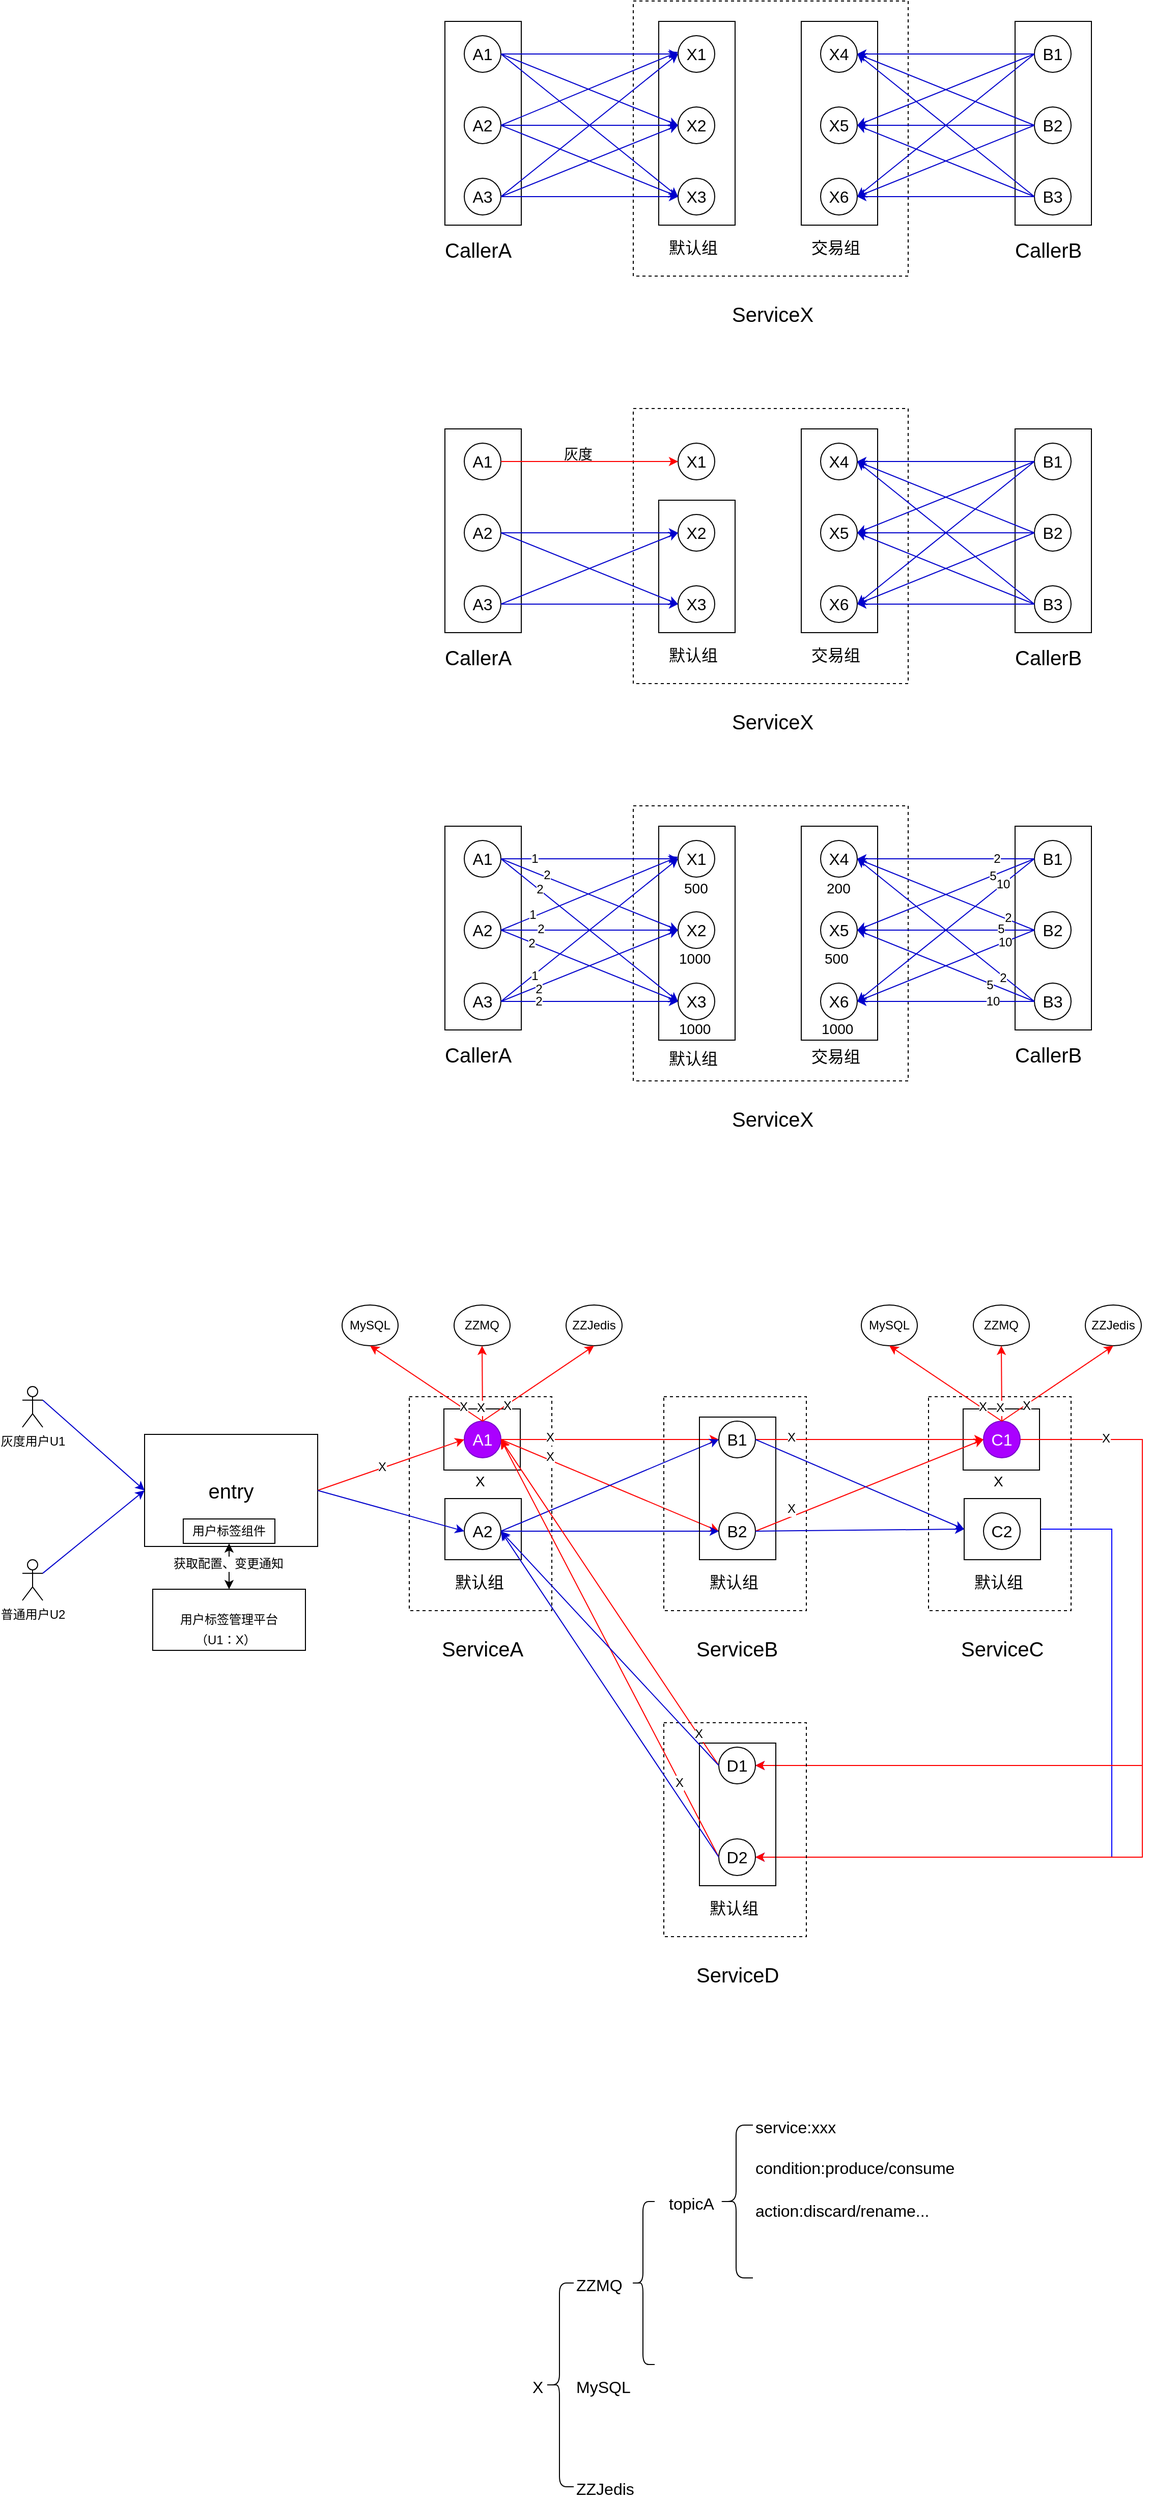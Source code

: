 <mxfile version="10.7.9" type="github"><diagram id="EXv9qr8ru3HA3uoRafgy" name="Page-1"><mxGraphModel dx="1770" dy="745" grid="1" gridSize="10" guides="1" tooltips="1" connect="1" arrows="1" fold="1" page="1" pageScale="1" pageWidth="827" pageHeight="1169" math="0" shadow="0"><root><mxCell id="0"/><mxCell id="1" parent="0"/><mxCell id="uE8plDeLr__Q0l3qdPSv-274" value="" style="rounded=0;whiteSpace=wrap;html=1;fillColor=none;" vertex="1" parent="1"><mxGeometry x="604" y="1432" width="75" height="60" as="geometry"/></mxCell><mxCell id="uE8plDeLr__Q0l3qdPSv-273" value="" style="rounded=0;whiteSpace=wrap;html=1;fillColor=none;" vertex="1" parent="1"><mxGeometry x="94" y="1432" width="75" height="60" as="geometry"/></mxCell><mxCell id="uE8plDeLr__Q0l3qdPSv-158" value="" style="rounded=0;whiteSpace=wrap;html=1;fillColor=none;dashed=1;" vertex="1" parent="1"><mxGeometry x="60" y="1420" width="140" height="210" as="geometry"/></mxCell><mxCell id="1Jk1m7-9sL2Hab15Abrz-1" value="" style="whiteSpace=wrap;html=1;aspect=fixed;fillColor=none;dashed=1;" parent="1" vertex="1"><mxGeometry x="280" y="50" width="270" height="270" as="geometry"/></mxCell><mxCell id="1Jk1m7-9sL2Hab15Abrz-3" value="" style="rounded=0;whiteSpace=wrap;html=1;fillColor=none;" parent="1" vertex="1"><mxGeometry x="305" y="70" width="75" height="200" as="geometry"/></mxCell><mxCell id="1Jk1m7-9sL2Hab15Abrz-2" value="&lt;font style=&quot;font-size: 16px&quot;&gt;X1&lt;/font&gt;" style="ellipse;whiteSpace=wrap;html=1;aspect=fixed;fillColor=none;" parent="1" vertex="1"><mxGeometry x="324" y="84" width="36" height="36" as="geometry"/></mxCell><mxCell id="1Jk1m7-9sL2Hab15Abrz-7" value="&lt;font style=&quot;font-size: 16px&quot;&gt;X2&lt;/font&gt;" style="ellipse;whiteSpace=wrap;html=1;aspect=fixed;fillColor=none;" parent="1" vertex="1"><mxGeometry x="324" y="154" width="36" height="36" as="geometry"/></mxCell><mxCell id="1Jk1m7-9sL2Hab15Abrz-8" value="&lt;font style=&quot;font-size: 16px&quot;&gt;X3&lt;/font&gt;" style="ellipse;whiteSpace=wrap;html=1;aspect=fixed;fillColor=none;" parent="1" vertex="1"><mxGeometry x="324" y="224" width="36" height="36" as="geometry"/></mxCell><mxCell id="1Jk1m7-9sL2Hab15Abrz-9" value="&lt;font style=&quot;font-size: 16px&quot;&gt;默认组&lt;/font&gt;" style="text;html=1;resizable=0;points=[];autosize=1;align=left;verticalAlign=top;spacingTop=-4;" parent="1" vertex="1"><mxGeometry x="312.5" y="280" width="60" height="20" as="geometry"/></mxCell><mxCell id="1Jk1m7-9sL2Hab15Abrz-10" value="" style="rounded=0;whiteSpace=wrap;html=1;fillColor=none;" parent="1" vertex="1"><mxGeometry x="445" y="70" width="75" height="200" as="geometry"/></mxCell><mxCell id="1Jk1m7-9sL2Hab15Abrz-11" value="&lt;font style=&quot;font-size: 16px&quot;&gt;X4&lt;/font&gt;" style="ellipse;whiteSpace=wrap;html=1;aspect=fixed;fillColor=none;" parent="1" vertex="1"><mxGeometry x="464" y="84" width="36" height="36" as="geometry"/></mxCell><mxCell id="1Jk1m7-9sL2Hab15Abrz-12" value="&lt;font style=&quot;font-size: 16px&quot;&gt;X5&lt;/font&gt;" style="ellipse;whiteSpace=wrap;html=1;aspect=fixed;fillColor=none;" parent="1" vertex="1"><mxGeometry x="464" y="154" width="36" height="36" as="geometry"/></mxCell><mxCell id="1Jk1m7-9sL2Hab15Abrz-13" value="&lt;font style=&quot;font-size: 16px&quot;&gt;X6&lt;/font&gt;" style="ellipse;whiteSpace=wrap;html=1;aspect=fixed;fillColor=none;" parent="1" vertex="1"><mxGeometry x="464" y="224" width="36" height="36" as="geometry"/></mxCell><mxCell id="1Jk1m7-9sL2Hab15Abrz-14" value="&lt;font style=&quot;font-size: 16px&quot;&gt;交易组&lt;/font&gt;" style="text;html=1;resizable=0;points=[];autosize=1;align=left;verticalAlign=top;spacingTop=-4;" parent="1" vertex="1"><mxGeometry x="452.5" y="280" width="60" height="20" as="geometry"/></mxCell><mxCell id="1Jk1m7-9sL2Hab15Abrz-15" value="&lt;font style=&quot;font-size: 20px&quot;&gt;ServiceX&lt;/font&gt;" style="text;html=1;" parent="1" vertex="1"><mxGeometry x="375" y="339" width="80" height="30" as="geometry"/></mxCell><mxCell id="1Jk1m7-9sL2Hab15Abrz-23" value="" style="rounded=0;whiteSpace=wrap;html=1;fillColor=none;" parent="1" vertex="1"><mxGeometry x="95" y="70" width="75" height="200" as="geometry"/></mxCell><mxCell id="1Jk1m7-9sL2Hab15Abrz-24" value="&lt;font style=&quot;font-size: 16px&quot;&gt;A1&lt;/font&gt;" style="ellipse;whiteSpace=wrap;html=1;aspect=fixed;fillColor=none;" parent="1" vertex="1"><mxGeometry x="114" y="84" width="36" height="36" as="geometry"/></mxCell><mxCell id="1Jk1m7-9sL2Hab15Abrz-25" value="&lt;span style=&quot;font-size: 16px&quot;&gt;A2&lt;/span&gt;" style="ellipse;whiteSpace=wrap;html=1;aspect=fixed;fillColor=none;" parent="1" vertex="1"><mxGeometry x="114" y="154" width="36" height="36" as="geometry"/></mxCell><mxCell id="1Jk1m7-9sL2Hab15Abrz-26" value="&lt;span style=&quot;font-size: 16px&quot;&gt;A3&lt;/span&gt;" style="ellipse;whiteSpace=wrap;html=1;aspect=fixed;fillColor=none;" parent="1" vertex="1"><mxGeometry x="114" y="224" width="36" height="36" as="geometry"/></mxCell><mxCell id="1Jk1m7-9sL2Hab15Abrz-27" value="&lt;font style=&quot;font-size: 20px&quot;&gt;CallerA&lt;/font&gt;" style="text;html=1;resizable=0;points=[];autosize=1;align=left;verticalAlign=top;spacingTop=-4;" parent="1" vertex="1"><mxGeometry x="92.5" y="280" width="80" height="20" as="geometry"/></mxCell><mxCell id="1Jk1m7-9sL2Hab15Abrz-33" value="" style="endArrow=classic;html=1;strokeColor=#0000CC;exitX=1;exitY=0.5;exitDx=0;exitDy=0;entryX=0;entryY=0.5;entryDx=0;entryDy=0;" parent="1" source="1Jk1m7-9sL2Hab15Abrz-24" target="1Jk1m7-9sL2Hab15Abrz-2" edge="1"><mxGeometry width="50" height="50" relative="1" as="geometry"><mxPoint x="190" y="10" as="sourcePoint"/><mxPoint x="240" y="-40" as="targetPoint"/></mxGeometry></mxCell><mxCell id="1Jk1m7-9sL2Hab15Abrz-34" value="" style="endArrow=classic;html=1;strokeColor=#0000CC;exitX=1;exitY=0.5;exitDx=0;exitDy=0;entryX=0;entryY=0.5;entryDx=0;entryDy=0;" parent="1" source="1Jk1m7-9sL2Hab15Abrz-24" target="1Jk1m7-9sL2Hab15Abrz-7" edge="1"><mxGeometry width="50" height="50" relative="1" as="geometry"><mxPoint x="160" y="112" as="sourcePoint"/><mxPoint x="334" y="112" as="targetPoint"/></mxGeometry></mxCell><mxCell id="1Jk1m7-9sL2Hab15Abrz-35" value="" style="endArrow=classic;html=1;strokeColor=#0000CC;exitX=1;exitY=0.5;exitDx=0;exitDy=0;entryX=0;entryY=0.5;entryDx=0;entryDy=0;" parent="1" source="1Jk1m7-9sL2Hab15Abrz-24" target="1Jk1m7-9sL2Hab15Abrz-8" edge="1"><mxGeometry width="50" height="50" relative="1" as="geometry"><mxPoint x="160" y="112" as="sourcePoint"/><mxPoint x="334" y="182" as="targetPoint"/></mxGeometry></mxCell><mxCell id="1Jk1m7-9sL2Hab15Abrz-36" value="" style="endArrow=classic;html=1;strokeColor=#0000CC;exitX=1;exitY=0.5;exitDx=0;exitDy=0;" parent="1" source="1Jk1m7-9sL2Hab15Abrz-25" edge="1"><mxGeometry width="50" height="50" relative="1" as="geometry"><mxPoint x="150" y="112" as="sourcePoint"/><mxPoint x="324" y="100" as="targetPoint"/></mxGeometry></mxCell><mxCell id="1Jk1m7-9sL2Hab15Abrz-37" value="" style="endArrow=classic;html=1;strokeColor=#0000CC;exitX=1;exitY=0.5;exitDx=0;exitDy=0;entryX=0;entryY=0.5;entryDx=0;entryDy=0;" parent="1" source="1Jk1m7-9sL2Hab15Abrz-25" target="1Jk1m7-9sL2Hab15Abrz-7" edge="1"><mxGeometry width="50" height="50" relative="1" as="geometry"><mxPoint x="160" y="182" as="sourcePoint"/><mxPoint x="334" y="110" as="targetPoint"/></mxGeometry></mxCell><mxCell id="1Jk1m7-9sL2Hab15Abrz-38" value="" style="endArrow=classic;html=1;strokeColor=#0000CC;exitX=1;exitY=0.5;exitDx=0;exitDy=0;entryX=0;entryY=0.5;entryDx=0;entryDy=0;" parent="1" source="1Jk1m7-9sL2Hab15Abrz-25" target="1Jk1m7-9sL2Hab15Abrz-8" edge="1"><mxGeometry width="50" height="50" relative="1" as="geometry"><mxPoint x="160" y="182" as="sourcePoint"/><mxPoint x="334" y="182" as="targetPoint"/></mxGeometry></mxCell><mxCell id="1Jk1m7-9sL2Hab15Abrz-39" value="" style="endArrow=classic;html=1;strokeColor=#0000CC;exitX=1;exitY=0.5;exitDx=0;exitDy=0;entryX=0;entryY=0.5;entryDx=0;entryDy=0;" parent="1" source="1Jk1m7-9sL2Hab15Abrz-26" target="1Jk1m7-9sL2Hab15Abrz-2" edge="1"><mxGeometry width="50" height="50" relative="1" as="geometry"><mxPoint x="160" y="182" as="sourcePoint"/><mxPoint x="334" y="252" as="targetPoint"/></mxGeometry></mxCell><mxCell id="1Jk1m7-9sL2Hab15Abrz-40" value="" style="endArrow=classic;html=1;strokeColor=#0000CC;exitX=1;exitY=0.5;exitDx=0;exitDy=0;entryX=0;entryY=0.5;entryDx=0;entryDy=0;" parent="1" source="1Jk1m7-9sL2Hab15Abrz-26" target="1Jk1m7-9sL2Hab15Abrz-7" edge="1"><mxGeometry width="50" height="50" relative="1" as="geometry"><mxPoint x="160" y="252" as="sourcePoint"/><mxPoint x="334" y="112" as="targetPoint"/></mxGeometry></mxCell><mxCell id="1Jk1m7-9sL2Hab15Abrz-41" value="" style="endArrow=classic;html=1;strokeColor=#0000CC;exitX=1;exitY=0.5;exitDx=0;exitDy=0;entryX=0;entryY=0.5;entryDx=0;entryDy=0;" parent="1" source="1Jk1m7-9sL2Hab15Abrz-26" target="1Jk1m7-9sL2Hab15Abrz-8" edge="1"><mxGeometry width="50" height="50" relative="1" as="geometry"><mxPoint x="160" y="252" as="sourcePoint"/><mxPoint x="334" y="182" as="targetPoint"/></mxGeometry></mxCell><mxCell id="1Jk1m7-9sL2Hab15Abrz-42" value="" style="rounded=0;whiteSpace=wrap;html=1;fillColor=none;" parent="1" vertex="1"><mxGeometry x="655" y="70" width="75" height="200" as="geometry"/></mxCell><mxCell id="1Jk1m7-9sL2Hab15Abrz-43" value="&lt;font style=&quot;font-size: 16px&quot;&gt;B1&lt;/font&gt;" style="ellipse;whiteSpace=wrap;html=1;aspect=fixed;fillColor=none;" parent="1" vertex="1"><mxGeometry x="674" y="84" width="36" height="36" as="geometry"/></mxCell><mxCell id="1Jk1m7-9sL2Hab15Abrz-44" value="&lt;span style=&quot;font-size: 16px&quot;&gt;B2&lt;/span&gt;" style="ellipse;whiteSpace=wrap;html=1;aspect=fixed;fillColor=none;" parent="1" vertex="1"><mxGeometry x="674" y="154" width="36" height="36" as="geometry"/></mxCell><mxCell id="1Jk1m7-9sL2Hab15Abrz-45" value="&lt;span style=&quot;font-size: 16px&quot;&gt;B3&lt;/span&gt;" style="ellipse;whiteSpace=wrap;html=1;aspect=fixed;fillColor=none;" parent="1" vertex="1"><mxGeometry x="674" y="224" width="36" height="36" as="geometry"/></mxCell><mxCell id="1Jk1m7-9sL2Hab15Abrz-46" value="&lt;font style=&quot;font-size: 20px&quot;&gt;CallerB&lt;/font&gt;" style="text;html=1;resizable=0;points=[];autosize=1;align=left;verticalAlign=top;spacingTop=-4;" parent="1" vertex="1"><mxGeometry x="652.5" y="280" width="80" height="20" as="geometry"/></mxCell><mxCell id="1Jk1m7-9sL2Hab15Abrz-47" value="" style="endArrow=classic;html=1;strokeColor=#0000CC;exitX=0;exitY=0.5;exitDx=0;exitDy=0;entryX=1;entryY=0.5;entryDx=0;entryDy=0;" parent="1" source="1Jk1m7-9sL2Hab15Abrz-43" target="1Jk1m7-9sL2Hab15Abrz-11" edge="1"><mxGeometry width="50" height="50" relative="1" as="geometry"><mxPoint x="600" y="354" as="sourcePoint"/><mxPoint x="774" y="354" as="targetPoint"/></mxGeometry></mxCell><mxCell id="1Jk1m7-9sL2Hab15Abrz-48" value="" style="endArrow=classic;html=1;strokeColor=#0000CC;exitX=0;exitY=0.5;exitDx=0;exitDy=0;entryX=1;entryY=0.5;entryDx=0;entryDy=0;" parent="1" source="1Jk1m7-9sL2Hab15Abrz-44" target="1Jk1m7-9sL2Hab15Abrz-11" edge="1"><mxGeometry width="50" height="50" relative="1" as="geometry"><mxPoint x="684" y="112" as="sourcePoint"/><mxPoint x="510" y="112" as="targetPoint"/></mxGeometry></mxCell><mxCell id="1Jk1m7-9sL2Hab15Abrz-49" value="" style="endArrow=classic;html=1;strokeColor=#0000CC;exitX=0;exitY=0.5;exitDx=0;exitDy=0;entryX=1;entryY=0.5;entryDx=0;entryDy=0;" parent="1" source="1Jk1m7-9sL2Hab15Abrz-45" target="1Jk1m7-9sL2Hab15Abrz-11" edge="1"><mxGeometry width="50" height="50" relative="1" as="geometry"><mxPoint x="684" y="182" as="sourcePoint"/><mxPoint x="510" y="112" as="targetPoint"/></mxGeometry></mxCell><mxCell id="1Jk1m7-9sL2Hab15Abrz-50" value="" style="endArrow=classic;html=1;strokeColor=#0000CC;entryX=1;entryY=0.5;entryDx=0;entryDy=0;exitX=0;exitY=0.5;exitDx=0;exitDy=0;" parent="1" source="1Jk1m7-9sL2Hab15Abrz-43" target="1Jk1m7-9sL2Hab15Abrz-12" edge="1"><mxGeometry width="50" height="50" relative="1" as="geometry"><mxPoint x="640" y="120" as="sourcePoint"/><mxPoint x="510" y="112" as="targetPoint"/></mxGeometry></mxCell><mxCell id="1Jk1m7-9sL2Hab15Abrz-51" value="" style="endArrow=classic;html=1;strokeColor=#0000CC;entryX=1;entryY=0.5;entryDx=0;entryDy=0;exitX=0;exitY=0.5;exitDx=0;exitDy=0;" parent="1" source="1Jk1m7-9sL2Hab15Abrz-44" target="1Jk1m7-9sL2Hab15Abrz-12" edge="1"><mxGeometry width="50" height="50" relative="1" as="geometry"><mxPoint x="684" y="112" as="sourcePoint"/><mxPoint x="510" y="182" as="targetPoint"/></mxGeometry></mxCell><mxCell id="1Jk1m7-9sL2Hab15Abrz-52" value="" style="endArrow=classic;html=1;strokeColor=#0000CC;entryX=1;entryY=0.5;entryDx=0;entryDy=0;exitX=0;exitY=0.5;exitDx=0;exitDy=0;" parent="1" source="1Jk1m7-9sL2Hab15Abrz-44" target="1Jk1m7-9sL2Hab15Abrz-13" edge="1"><mxGeometry width="50" height="50" relative="1" as="geometry"><mxPoint x="684" y="182" as="sourcePoint"/><mxPoint x="510" y="182" as="targetPoint"/></mxGeometry></mxCell><mxCell id="1Jk1m7-9sL2Hab15Abrz-53" value="" style="endArrow=classic;html=1;strokeColor=#0000CC;entryX=1;entryY=0.5;entryDx=0;entryDy=0;exitX=0;exitY=0.5;exitDx=0;exitDy=0;" parent="1" source="1Jk1m7-9sL2Hab15Abrz-43" target="1Jk1m7-9sL2Hab15Abrz-13" edge="1"><mxGeometry width="50" height="50" relative="1" as="geometry"><mxPoint x="684" y="182" as="sourcePoint"/><mxPoint x="510" y="252" as="targetPoint"/></mxGeometry></mxCell><mxCell id="1Jk1m7-9sL2Hab15Abrz-54" value="" style="endArrow=classic;html=1;strokeColor=#0000CC;exitX=0;exitY=0.5;exitDx=0;exitDy=0;entryX=1;entryY=0.5;entryDx=0;entryDy=0;" parent="1" source="1Jk1m7-9sL2Hab15Abrz-45" target="1Jk1m7-9sL2Hab15Abrz-12" edge="1"><mxGeometry width="50" height="50" relative="1" as="geometry"><mxPoint x="684" y="252" as="sourcePoint"/><mxPoint x="510" y="112" as="targetPoint"/></mxGeometry></mxCell><mxCell id="1Jk1m7-9sL2Hab15Abrz-55" value="" style="endArrow=classic;html=1;strokeColor=#0000CC;exitX=0;exitY=0.5;exitDx=0;exitDy=0;entryX=1;entryY=0.5;entryDx=0;entryDy=0;" parent="1" source="1Jk1m7-9sL2Hab15Abrz-45" target="1Jk1m7-9sL2Hab15Abrz-13" edge="1"><mxGeometry width="50" height="50" relative="1" as="geometry"><mxPoint x="684" y="252" as="sourcePoint"/><mxPoint x="510" y="182" as="targetPoint"/></mxGeometry></mxCell><mxCell id="uE8plDeLr__Q0l3qdPSv-1" value="" style="whiteSpace=wrap;html=1;aspect=fixed;fillColor=none;dashed=1;" vertex="1" parent="1"><mxGeometry x="280" y="450" width="270" height="270" as="geometry"/></mxCell><mxCell id="uE8plDeLr__Q0l3qdPSv-2" value="" style="rounded=0;whiteSpace=wrap;html=1;fillColor=none;" vertex="1" parent="1"><mxGeometry x="305" y="540" width="75" height="130" as="geometry"/></mxCell><mxCell id="uE8plDeLr__Q0l3qdPSv-3" value="&lt;font style=&quot;font-size: 16px&quot;&gt;X1&lt;/font&gt;" style="ellipse;whiteSpace=wrap;html=1;aspect=fixed;fillColor=none;" vertex="1" parent="1"><mxGeometry x="324" y="484" width="36" height="36" as="geometry"/></mxCell><mxCell id="uE8plDeLr__Q0l3qdPSv-4" value="&lt;font style=&quot;font-size: 16px&quot;&gt;X2&lt;/font&gt;" style="ellipse;whiteSpace=wrap;html=1;aspect=fixed;fillColor=none;" vertex="1" parent="1"><mxGeometry x="324" y="554" width="36" height="36" as="geometry"/></mxCell><mxCell id="uE8plDeLr__Q0l3qdPSv-5" value="&lt;font style=&quot;font-size: 16px&quot;&gt;X3&lt;/font&gt;" style="ellipse;whiteSpace=wrap;html=1;aspect=fixed;fillColor=none;" vertex="1" parent="1"><mxGeometry x="324" y="624" width="36" height="36" as="geometry"/></mxCell><mxCell id="uE8plDeLr__Q0l3qdPSv-6" value="&lt;font style=&quot;font-size: 16px&quot;&gt;默认组&lt;/font&gt;" style="text;html=1;resizable=0;points=[];autosize=1;align=left;verticalAlign=top;spacingTop=-4;" vertex="1" parent="1"><mxGeometry x="312.5" y="680" width="60" height="20" as="geometry"/></mxCell><mxCell id="uE8plDeLr__Q0l3qdPSv-7" value="" style="rounded=0;whiteSpace=wrap;html=1;fillColor=none;" vertex="1" parent="1"><mxGeometry x="445" y="470" width="75" height="200" as="geometry"/></mxCell><mxCell id="uE8plDeLr__Q0l3qdPSv-8" value="&lt;font style=&quot;font-size: 16px&quot;&gt;X4&lt;/font&gt;" style="ellipse;whiteSpace=wrap;html=1;aspect=fixed;fillColor=none;" vertex="1" parent="1"><mxGeometry x="464" y="484" width="36" height="36" as="geometry"/></mxCell><mxCell id="uE8plDeLr__Q0l3qdPSv-9" value="&lt;font style=&quot;font-size: 16px&quot;&gt;X5&lt;/font&gt;" style="ellipse;whiteSpace=wrap;html=1;aspect=fixed;fillColor=none;" vertex="1" parent="1"><mxGeometry x="464" y="554" width="36" height="36" as="geometry"/></mxCell><mxCell id="uE8plDeLr__Q0l3qdPSv-10" value="&lt;font style=&quot;font-size: 16px&quot;&gt;X6&lt;/font&gt;" style="ellipse;whiteSpace=wrap;html=1;aspect=fixed;fillColor=none;" vertex="1" parent="1"><mxGeometry x="464" y="624" width="36" height="36" as="geometry"/></mxCell><mxCell id="uE8plDeLr__Q0l3qdPSv-11" value="&lt;font style=&quot;font-size: 16px&quot;&gt;交易组&lt;/font&gt;" style="text;html=1;resizable=0;points=[];autosize=1;align=left;verticalAlign=top;spacingTop=-4;" vertex="1" parent="1"><mxGeometry x="452.5" y="680" width="60" height="20" as="geometry"/></mxCell><mxCell id="uE8plDeLr__Q0l3qdPSv-12" value="&lt;font style=&quot;font-size: 20px&quot;&gt;ServiceX&lt;/font&gt;" style="text;html=1;" vertex="1" parent="1"><mxGeometry x="375" y="739" width="80" height="30" as="geometry"/></mxCell><mxCell id="uE8plDeLr__Q0l3qdPSv-13" value="" style="rounded=0;whiteSpace=wrap;html=1;fillColor=none;" vertex="1" parent="1"><mxGeometry x="95" y="470" width="75" height="200" as="geometry"/></mxCell><mxCell id="uE8plDeLr__Q0l3qdPSv-14" value="&lt;font style=&quot;font-size: 16px&quot;&gt;A1&lt;/font&gt;" style="ellipse;whiteSpace=wrap;html=1;aspect=fixed;fillColor=none;" vertex="1" parent="1"><mxGeometry x="114" y="484" width="36" height="36" as="geometry"/></mxCell><mxCell id="uE8plDeLr__Q0l3qdPSv-15" value="&lt;span style=&quot;font-size: 16px&quot;&gt;A2&lt;/span&gt;" style="ellipse;whiteSpace=wrap;html=1;aspect=fixed;fillColor=none;" vertex="1" parent="1"><mxGeometry x="114" y="554" width="36" height="36" as="geometry"/></mxCell><mxCell id="uE8plDeLr__Q0l3qdPSv-16" value="&lt;span style=&quot;font-size: 16px&quot;&gt;A3&lt;/span&gt;" style="ellipse;whiteSpace=wrap;html=1;aspect=fixed;fillColor=none;" vertex="1" parent="1"><mxGeometry x="114" y="624" width="36" height="36" as="geometry"/></mxCell><mxCell id="uE8plDeLr__Q0l3qdPSv-17" value="&lt;font style=&quot;font-size: 20px&quot;&gt;CallerA&lt;/font&gt;" style="text;html=1;resizable=0;points=[];autosize=1;align=left;verticalAlign=top;spacingTop=-4;" vertex="1" parent="1"><mxGeometry x="92.5" y="680" width="80" height="20" as="geometry"/></mxCell><mxCell id="uE8plDeLr__Q0l3qdPSv-18" value="" style="endArrow=classic;html=1;strokeColor=#FF0000;exitX=1;exitY=0.5;exitDx=0;exitDy=0;entryX=0;entryY=0.5;entryDx=0;entryDy=0;" edge="1" parent="1" source="uE8plDeLr__Q0l3qdPSv-14" target="uE8plDeLr__Q0l3qdPSv-3"><mxGeometry width="50" height="50" relative="1" as="geometry"><mxPoint x="190" y="410" as="sourcePoint"/><mxPoint x="240" y="360" as="targetPoint"/></mxGeometry></mxCell><mxCell id="uE8plDeLr__Q0l3qdPSv-22" value="" style="endArrow=classic;html=1;strokeColor=#0000CC;exitX=1;exitY=0.5;exitDx=0;exitDy=0;entryX=0;entryY=0.5;entryDx=0;entryDy=0;" edge="1" parent="1" source="uE8plDeLr__Q0l3qdPSv-15" target="uE8plDeLr__Q0l3qdPSv-4"><mxGeometry width="50" height="50" relative="1" as="geometry"><mxPoint x="160" y="582" as="sourcePoint"/><mxPoint x="334" y="510" as="targetPoint"/></mxGeometry></mxCell><mxCell id="uE8plDeLr__Q0l3qdPSv-23" value="" style="endArrow=classic;html=1;strokeColor=#0000CC;exitX=1;exitY=0.5;exitDx=0;exitDy=0;entryX=0;entryY=0.5;entryDx=0;entryDy=0;" edge="1" parent="1" source="uE8plDeLr__Q0l3qdPSv-15" target="uE8plDeLr__Q0l3qdPSv-5"><mxGeometry width="50" height="50" relative="1" as="geometry"><mxPoint x="160" y="582" as="sourcePoint"/><mxPoint x="334" y="582" as="targetPoint"/></mxGeometry></mxCell><mxCell id="uE8plDeLr__Q0l3qdPSv-25" value="" style="endArrow=classic;html=1;strokeColor=#0000CC;exitX=1;exitY=0.5;exitDx=0;exitDy=0;entryX=0;entryY=0.5;entryDx=0;entryDy=0;" edge="1" parent="1" source="uE8plDeLr__Q0l3qdPSv-16" target="uE8plDeLr__Q0l3qdPSv-4"><mxGeometry width="50" height="50" relative="1" as="geometry"><mxPoint x="160" y="652" as="sourcePoint"/><mxPoint x="334" y="512" as="targetPoint"/></mxGeometry></mxCell><mxCell id="uE8plDeLr__Q0l3qdPSv-26" value="" style="endArrow=classic;html=1;strokeColor=#0000CC;exitX=1;exitY=0.5;exitDx=0;exitDy=0;entryX=0;entryY=0.5;entryDx=0;entryDy=0;" edge="1" parent="1" source="uE8plDeLr__Q0l3qdPSv-16" target="uE8plDeLr__Q0l3qdPSv-5"><mxGeometry width="50" height="50" relative="1" as="geometry"><mxPoint x="160" y="652" as="sourcePoint"/><mxPoint x="334" y="582" as="targetPoint"/></mxGeometry></mxCell><mxCell id="uE8plDeLr__Q0l3qdPSv-27" value="" style="rounded=0;whiteSpace=wrap;html=1;fillColor=none;" vertex="1" parent="1"><mxGeometry x="655" y="470" width="75" height="200" as="geometry"/></mxCell><mxCell id="uE8plDeLr__Q0l3qdPSv-28" value="&lt;font style=&quot;font-size: 16px&quot;&gt;B1&lt;/font&gt;" style="ellipse;whiteSpace=wrap;html=1;aspect=fixed;fillColor=none;" vertex="1" parent="1"><mxGeometry x="674" y="484" width="36" height="36" as="geometry"/></mxCell><mxCell id="uE8plDeLr__Q0l3qdPSv-29" value="&lt;span style=&quot;font-size: 16px&quot;&gt;B2&lt;/span&gt;" style="ellipse;whiteSpace=wrap;html=1;aspect=fixed;fillColor=none;" vertex="1" parent="1"><mxGeometry x="674" y="554" width="36" height="36" as="geometry"/></mxCell><mxCell id="uE8plDeLr__Q0l3qdPSv-30" value="&lt;span style=&quot;font-size: 16px&quot;&gt;B3&lt;/span&gt;" style="ellipse;whiteSpace=wrap;html=1;aspect=fixed;fillColor=none;" vertex="1" parent="1"><mxGeometry x="674" y="624" width="36" height="36" as="geometry"/></mxCell><mxCell id="uE8plDeLr__Q0l3qdPSv-31" value="&lt;font style=&quot;font-size: 20px&quot;&gt;CallerB&lt;/font&gt;" style="text;html=1;resizable=0;points=[];autosize=1;align=left;verticalAlign=top;spacingTop=-4;" vertex="1" parent="1"><mxGeometry x="652.5" y="680" width="80" height="20" as="geometry"/></mxCell><mxCell id="uE8plDeLr__Q0l3qdPSv-32" value="" style="endArrow=classic;html=1;strokeColor=#0000CC;exitX=0;exitY=0.5;exitDx=0;exitDy=0;entryX=1;entryY=0.5;entryDx=0;entryDy=0;" edge="1" parent="1" source="uE8plDeLr__Q0l3qdPSv-28" target="uE8plDeLr__Q0l3qdPSv-8"><mxGeometry width="50" height="50" relative="1" as="geometry"><mxPoint x="600" y="754" as="sourcePoint"/><mxPoint x="774" y="754" as="targetPoint"/></mxGeometry></mxCell><mxCell id="uE8plDeLr__Q0l3qdPSv-33" value="" style="endArrow=classic;html=1;strokeColor=#0000CC;exitX=0;exitY=0.5;exitDx=0;exitDy=0;entryX=1;entryY=0.5;entryDx=0;entryDy=0;" edge="1" parent="1" source="uE8plDeLr__Q0l3qdPSv-29" target="uE8plDeLr__Q0l3qdPSv-8"><mxGeometry width="50" height="50" relative="1" as="geometry"><mxPoint x="684" y="512" as="sourcePoint"/><mxPoint x="510" y="512" as="targetPoint"/></mxGeometry></mxCell><mxCell id="uE8plDeLr__Q0l3qdPSv-34" value="" style="endArrow=classic;html=1;strokeColor=#0000CC;exitX=0;exitY=0.5;exitDx=0;exitDy=0;entryX=1;entryY=0.5;entryDx=0;entryDy=0;" edge="1" parent="1" source="uE8plDeLr__Q0l3qdPSv-30" target="uE8plDeLr__Q0l3qdPSv-8"><mxGeometry width="50" height="50" relative="1" as="geometry"><mxPoint x="684" y="582" as="sourcePoint"/><mxPoint x="510" y="512" as="targetPoint"/></mxGeometry></mxCell><mxCell id="uE8plDeLr__Q0l3qdPSv-35" value="" style="endArrow=classic;html=1;strokeColor=#0000CC;entryX=1;entryY=0.5;entryDx=0;entryDy=0;exitX=0;exitY=0.5;exitDx=0;exitDy=0;" edge="1" parent="1" source="uE8plDeLr__Q0l3qdPSv-28" target="uE8plDeLr__Q0l3qdPSv-9"><mxGeometry width="50" height="50" relative="1" as="geometry"><mxPoint x="640" y="520" as="sourcePoint"/><mxPoint x="510" y="512" as="targetPoint"/></mxGeometry></mxCell><mxCell id="uE8plDeLr__Q0l3qdPSv-36" value="" style="endArrow=classic;html=1;strokeColor=#0000CC;entryX=1;entryY=0.5;entryDx=0;entryDy=0;exitX=0;exitY=0.5;exitDx=0;exitDy=0;" edge="1" parent="1" source="uE8plDeLr__Q0l3qdPSv-29" target="uE8plDeLr__Q0l3qdPSv-9"><mxGeometry width="50" height="50" relative="1" as="geometry"><mxPoint x="684" y="512" as="sourcePoint"/><mxPoint x="510" y="582" as="targetPoint"/></mxGeometry></mxCell><mxCell id="uE8plDeLr__Q0l3qdPSv-37" value="" style="endArrow=classic;html=1;strokeColor=#0000CC;entryX=1;entryY=0.5;entryDx=0;entryDy=0;exitX=0;exitY=0.5;exitDx=0;exitDy=0;" edge="1" parent="1" source="uE8plDeLr__Q0l3qdPSv-29" target="uE8plDeLr__Q0l3qdPSv-10"><mxGeometry width="50" height="50" relative="1" as="geometry"><mxPoint x="684" y="582" as="sourcePoint"/><mxPoint x="510" y="582" as="targetPoint"/></mxGeometry></mxCell><mxCell id="uE8plDeLr__Q0l3qdPSv-38" value="" style="endArrow=classic;html=1;strokeColor=#0000CC;entryX=1;entryY=0.5;entryDx=0;entryDy=0;exitX=0;exitY=0.5;exitDx=0;exitDy=0;" edge="1" parent="1" source="uE8plDeLr__Q0l3qdPSv-28" target="uE8plDeLr__Q0l3qdPSv-10"><mxGeometry width="50" height="50" relative="1" as="geometry"><mxPoint x="684" y="582" as="sourcePoint"/><mxPoint x="510" y="652" as="targetPoint"/></mxGeometry></mxCell><mxCell id="uE8plDeLr__Q0l3qdPSv-39" value="" style="endArrow=classic;html=1;strokeColor=#0000CC;exitX=0;exitY=0.5;exitDx=0;exitDy=0;entryX=1;entryY=0.5;entryDx=0;entryDy=0;" edge="1" parent="1" source="uE8plDeLr__Q0l3qdPSv-30" target="uE8plDeLr__Q0l3qdPSv-9"><mxGeometry width="50" height="50" relative="1" as="geometry"><mxPoint x="684" y="652" as="sourcePoint"/><mxPoint x="510" y="512" as="targetPoint"/></mxGeometry></mxCell><mxCell id="uE8plDeLr__Q0l3qdPSv-40" value="" style="endArrow=classic;html=1;strokeColor=#0000CC;exitX=0;exitY=0.5;exitDx=0;exitDy=0;entryX=1;entryY=0.5;entryDx=0;entryDy=0;" edge="1" parent="1" source="uE8plDeLr__Q0l3qdPSv-30" target="uE8plDeLr__Q0l3qdPSv-10"><mxGeometry width="50" height="50" relative="1" as="geometry"><mxPoint x="684" y="652" as="sourcePoint"/><mxPoint x="510" y="582" as="targetPoint"/></mxGeometry></mxCell><mxCell id="uE8plDeLr__Q0l3qdPSv-41" value="&lt;font style=&quot;font-size: 14px&quot;&gt;灰度&lt;/font&gt;" style="text;html=1;resizable=0;points=[];autosize=1;align=left;verticalAlign=top;spacingTop=-4;" vertex="1" parent="1"><mxGeometry x="210" y="484" width="40" height="20" as="geometry"/></mxCell><mxCell id="uE8plDeLr__Q0l3qdPSv-42" value="" style="whiteSpace=wrap;html=1;aspect=fixed;fillColor=none;dashed=1;" vertex="1" parent="1"><mxGeometry x="280" y="840" width="270" height="270" as="geometry"/></mxCell><mxCell id="uE8plDeLr__Q0l3qdPSv-43" value="" style="rounded=0;whiteSpace=wrap;html=1;fillColor=none;" vertex="1" parent="1"><mxGeometry x="305" y="860" width="75" height="210" as="geometry"/></mxCell><mxCell id="uE8plDeLr__Q0l3qdPSv-44" value="&lt;font style=&quot;font-size: 16px&quot;&gt;X1&lt;/font&gt;" style="ellipse;whiteSpace=wrap;html=1;aspect=fixed;fillColor=none;" vertex="1" parent="1"><mxGeometry x="324" y="874" width="36" height="36" as="geometry"/></mxCell><mxCell id="uE8plDeLr__Q0l3qdPSv-45" value="&lt;font style=&quot;font-size: 16px&quot;&gt;X2&lt;/font&gt;" style="ellipse;whiteSpace=wrap;html=1;aspect=fixed;fillColor=none;" vertex="1" parent="1"><mxGeometry x="324" y="944" width="36" height="36" as="geometry"/></mxCell><mxCell id="uE8plDeLr__Q0l3qdPSv-46" value="&lt;font style=&quot;font-size: 16px&quot;&gt;X3&lt;/font&gt;" style="ellipse;whiteSpace=wrap;html=1;aspect=fixed;fillColor=none;" vertex="1" parent="1"><mxGeometry x="324" y="1014" width="36" height="36" as="geometry"/></mxCell><mxCell id="uE8plDeLr__Q0l3qdPSv-47" value="&lt;font style=&quot;font-size: 16px&quot;&gt;默认组&lt;/font&gt;" style="text;html=1;resizable=0;points=[];autosize=1;align=left;verticalAlign=top;spacingTop=-4;" vertex="1" parent="1"><mxGeometry x="312.5" y="1076" width="60" height="20" as="geometry"/></mxCell><mxCell id="uE8plDeLr__Q0l3qdPSv-48" value="" style="rounded=0;whiteSpace=wrap;html=1;fillColor=none;" vertex="1" parent="1"><mxGeometry x="445" y="860" width="75" height="210" as="geometry"/></mxCell><mxCell id="uE8plDeLr__Q0l3qdPSv-49" value="&lt;font style=&quot;font-size: 16px&quot;&gt;X4&lt;/font&gt;" style="ellipse;whiteSpace=wrap;html=1;aspect=fixed;fillColor=none;" vertex="1" parent="1"><mxGeometry x="464" y="874" width="36" height="36" as="geometry"/></mxCell><mxCell id="uE8plDeLr__Q0l3qdPSv-50" value="&lt;font style=&quot;font-size: 16px&quot;&gt;X5&lt;/font&gt;" style="ellipse;whiteSpace=wrap;html=1;aspect=fixed;fillColor=none;" vertex="1" parent="1"><mxGeometry x="464" y="944" width="36" height="36" as="geometry"/></mxCell><mxCell id="uE8plDeLr__Q0l3qdPSv-51" value="&lt;font style=&quot;font-size: 16px&quot;&gt;X6&lt;/font&gt;" style="ellipse;whiteSpace=wrap;html=1;aspect=fixed;fillColor=none;" vertex="1" parent="1"><mxGeometry x="464" y="1014" width="36" height="36" as="geometry"/></mxCell><mxCell id="uE8plDeLr__Q0l3qdPSv-52" value="&lt;font style=&quot;font-size: 16px&quot;&gt;交易组&lt;/font&gt;" style="text;html=1;resizable=0;points=[];autosize=1;align=left;verticalAlign=top;spacingTop=-4;" vertex="1" parent="1"><mxGeometry x="452.5" y="1074" width="60" height="20" as="geometry"/></mxCell><mxCell id="uE8plDeLr__Q0l3qdPSv-53" value="&lt;font style=&quot;font-size: 20px&quot;&gt;ServiceX&lt;/font&gt;" style="text;html=1;" vertex="1" parent="1"><mxGeometry x="375" y="1129" width="80" height="30" as="geometry"/></mxCell><mxCell id="uE8plDeLr__Q0l3qdPSv-54" value="" style="rounded=0;whiteSpace=wrap;html=1;fillColor=none;" vertex="1" parent="1"><mxGeometry x="95" y="860" width="75" height="200" as="geometry"/></mxCell><mxCell id="uE8plDeLr__Q0l3qdPSv-55" value="&lt;font style=&quot;font-size: 16px&quot;&gt;A1&lt;/font&gt;" style="ellipse;whiteSpace=wrap;html=1;aspect=fixed;fillColor=none;" vertex="1" parent="1"><mxGeometry x="114" y="874" width="36" height="36" as="geometry"/></mxCell><mxCell id="uE8plDeLr__Q0l3qdPSv-56" value="&lt;span style=&quot;font-size: 16px&quot;&gt;A2&lt;/span&gt;" style="ellipse;whiteSpace=wrap;html=1;aspect=fixed;fillColor=none;" vertex="1" parent="1"><mxGeometry x="114" y="944" width="36" height="36" as="geometry"/></mxCell><mxCell id="uE8plDeLr__Q0l3qdPSv-57" value="&lt;span style=&quot;font-size: 16px&quot;&gt;A3&lt;/span&gt;" style="ellipse;whiteSpace=wrap;html=1;aspect=fixed;fillColor=none;" vertex="1" parent="1"><mxGeometry x="114" y="1014" width="36" height="36" as="geometry"/></mxCell><mxCell id="uE8plDeLr__Q0l3qdPSv-58" value="&lt;font style=&quot;font-size: 20px&quot;&gt;CallerA&lt;/font&gt;" style="text;html=1;resizable=0;points=[];autosize=1;align=left;verticalAlign=top;spacingTop=-4;" vertex="1" parent="1"><mxGeometry x="92.5" y="1070" width="80" height="20" as="geometry"/></mxCell><mxCell id="uE8plDeLr__Q0l3qdPSv-59" value="" style="endArrow=classic;html=1;strokeColor=#0000CC;exitX=1;exitY=0.5;exitDx=0;exitDy=0;entryX=0;entryY=0.5;entryDx=0;entryDy=0;" edge="1" parent="1" source="uE8plDeLr__Q0l3qdPSv-55" target="uE8plDeLr__Q0l3qdPSv-44"><mxGeometry width="50" height="50" relative="1" as="geometry"><mxPoint x="190" y="800" as="sourcePoint"/><mxPoint x="240" y="750" as="targetPoint"/></mxGeometry></mxCell><mxCell id="uE8plDeLr__Q0l3qdPSv-88" value="1" style="text;html=1;resizable=0;points=[];align=center;verticalAlign=middle;labelBackgroundColor=#ffffff;" vertex="1" connectable="0" parent="uE8plDeLr__Q0l3qdPSv-59"><mxGeometry x="-0.621" relative="1" as="geometry"><mxPoint as="offset"/></mxGeometry></mxCell><mxCell id="uE8plDeLr__Q0l3qdPSv-60" value="" style="endArrow=classic;html=1;strokeColor=#0000CC;exitX=1;exitY=0.5;exitDx=0;exitDy=0;entryX=0;entryY=0.5;entryDx=0;entryDy=0;" edge="1" parent="1" source="uE8plDeLr__Q0l3qdPSv-55" target="uE8plDeLr__Q0l3qdPSv-45"><mxGeometry width="50" height="50" relative="1" as="geometry"><mxPoint x="160" y="902" as="sourcePoint"/><mxPoint x="334" y="902" as="targetPoint"/></mxGeometry></mxCell><mxCell id="uE8plDeLr__Q0l3qdPSv-89" value="2" style="text;html=1;resizable=0;points=[];align=center;verticalAlign=middle;labelBackgroundColor=#ffffff;" vertex="1" connectable="0" parent="uE8plDeLr__Q0l3qdPSv-60"><mxGeometry x="-0.501" y="2" relative="1" as="geometry"><mxPoint as="offset"/></mxGeometry></mxCell><mxCell id="uE8plDeLr__Q0l3qdPSv-61" value="" style="endArrow=classic;html=1;strokeColor=#0000CC;exitX=1;exitY=0.5;exitDx=0;exitDy=0;entryX=0;entryY=0.5;entryDx=0;entryDy=0;" edge="1" parent="1" source="uE8plDeLr__Q0l3qdPSv-55" target="uE8plDeLr__Q0l3qdPSv-46"><mxGeometry width="50" height="50" relative="1" as="geometry"><mxPoint x="160" y="902" as="sourcePoint"/><mxPoint x="334" y="972" as="targetPoint"/></mxGeometry></mxCell><mxCell id="uE8plDeLr__Q0l3qdPSv-90" value="2" style="text;html=1;resizable=0;points=[];align=center;verticalAlign=middle;labelBackgroundColor=#ffffff;" vertex="1" connectable="0" parent="uE8plDeLr__Q0l3qdPSv-61"><mxGeometry x="-0.572" y="1" relative="1" as="geometry"><mxPoint as="offset"/></mxGeometry></mxCell><mxCell id="uE8plDeLr__Q0l3qdPSv-62" value="" style="endArrow=classic;html=1;strokeColor=#0000CC;exitX=1;exitY=0.5;exitDx=0;exitDy=0;" edge="1" parent="1" source="uE8plDeLr__Q0l3qdPSv-56"><mxGeometry width="50" height="50" relative="1" as="geometry"><mxPoint x="150" y="902" as="sourcePoint"/><mxPoint x="324" y="890" as="targetPoint"/></mxGeometry></mxCell><mxCell id="uE8plDeLr__Q0l3qdPSv-91" value="1" style="text;html=1;resizable=0;points=[];align=center;verticalAlign=middle;labelBackgroundColor=#ffffff;" vertex="1" connectable="0" parent="uE8plDeLr__Q0l3qdPSv-62"><mxGeometry x="-0.635" y="2" relative="1" as="geometry"><mxPoint as="offset"/></mxGeometry></mxCell><mxCell id="uE8plDeLr__Q0l3qdPSv-63" value="" style="endArrow=classic;html=1;strokeColor=#0000CC;exitX=1;exitY=0.5;exitDx=0;exitDy=0;entryX=0;entryY=0.5;entryDx=0;entryDy=0;" edge="1" parent="1" source="uE8plDeLr__Q0l3qdPSv-56" target="uE8plDeLr__Q0l3qdPSv-45"><mxGeometry width="50" height="50" relative="1" as="geometry"><mxPoint x="160" y="972" as="sourcePoint"/><mxPoint x="334" y="900" as="targetPoint"/></mxGeometry></mxCell><mxCell id="uE8plDeLr__Q0l3qdPSv-92" value="2" style="text;html=1;resizable=0;points=[];align=center;verticalAlign=middle;labelBackgroundColor=#ffffff;" vertex="1" connectable="0" parent="uE8plDeLr__Q0l3qdPSv-63"><mxGeometry x="-0.552" y="1" relative="1" as="geometry"><mxPoint as="offset"/></mxGeometry></mxCell><mxCell id="uE8plDeLr__Q0l3qdPSv-64" value="" style="endArrow=classic;html=1;strokeColor=#0000CC;exitX=1;exitY=0.5;exitDx=0;exitDy=0;entryX=0;entryY=0.5;entryDx=0;entryDy=0;" edge="1" parent="1" source="uE8plDeLr__Q0l3qdPSv-56" target="uE8plDeLr__Q0l3qdPSv-46"><mxGeometry width="50" height="50" relative="1" as="geometry"><mxPoint x="160" y="972" as="sourcePoint"/><mxPoint x="334" y="972" as="targetPoint"/></mxGeometry></mxCell><mxCell id="uE8plDeLr__Q0l3qdPSv-93" value="2" style="text;html=1;resizable=0;points=[];align=center;verticalAlign=middle;labelBackgroundColor=#ffffff;" vertex="1" connectable="0" parent="uE8plDeLr__Q0l3qdPSv-64"><mxGeometry x="-0.642" relative="1" as="geometry"><mxPoint x="-1" as="offset"/></mxGeometry></mxCell><mxCell id="uE8plDeLr__Q0l3qdPSv-65" value="" style="endArrow=classic;html=1;strokeColor=#0000CC;exitX=1;exitY=0.5;exitDx=0;exitDy=0;entryX=0;entryY=0.5;entryDx=0;entryDy=0;" edge="1" parent="1" source="uE8plDeLr__Q0l3qdPSv-57" target="uE8plDeLr__Q0l3qdPSv-44"><mxGeometry width="50" height="50" relative="1" as="geometry"><mxPoint x="160" y="972" as="sourcePoint"/><mxPoint x="334" y="1042" as="targetPoint"/></mxGeometry></mxCell><mxCell id="uE8plDeLr__Q0l3qdPSv-94" value="1" style="text;html=1;resizable=0;points=[];align=center;verticalAlign=middle;labelBackgroundColor=#ffffff;" vertex="1" connectable="0" parent="uE8plDeLr__Q0l3qdPSv-65"><mxGeometry x="-0.629" y="-1" relative="1" as="geometry"><mxPoint as="offset"/></mxGeometry></mxCell><mxCell id="uE8plDeLr__Q0l3qdPSv-66" value="" style="endArrow=classic;html=1;strokeColor=#0000CC;exitX=1;exitY=0.5;exitDx=0;exitDy=0;entryX=0;entryY=0.5;entryDx=0;entryDy=0;" edge="1" parent="1" source="uE8plDeLr__Q0l3qdPSv-57" target="uE8plDeLr__Q0l3qdPSv-45"><mxGeometry width="50" height="50" relative="1" as="geometry"><mxPoint x="160" y="1042" as="sourcePoint"/><mxPoint x="334" y="902" as="targetPoint"/></mxGeometry></mxCell><mxCell id="uE8plDeLr__Q0l3qdPSv-95" value="2" style="text;html=1;resizable=0;points=[];align=center;verticalAlign=middle;labelBackgroundColor=#ffffff;" vertex="1" connectable="0" parent="uE8plDeLr__Q0l3qdPSv-66"><mxGeometry x="-0.582" y="-2" relative="1" as="geometry"><mxPoint as="offset"/></mxGeometry></mxCell><mxCell id="uE8plDeLr__Q0l3qdPSv-67" value="" style="endArrow=classic;html=1;strokeColor=#0000CC;exitX=1;exitY=0.5;exitDx=0;exitDy=0;entryX=0;entryY=0.5;entryDx=0;entryDy=0;" edge="1" parent="1" source="uE8plDeLr__Q0l3qdPSv-57" target="uE8plDeLr__Q0l3qdPSv-46"><mxGeometry width="50" height="50" relative="1" as="geometry"><mxPoint x="160" y="1042" as="sourcePoint"/><mxPoint x="334" y="972" as="targetPoint"/></mxGeometry></mxCell><mxCell id="uE8plDeLr__Q0l3qdPSv-96" value="2" style="text;html=1;resizable=0;points=[];align=center;verticalAlign=middle;labelBackgroundColor=#ffffff;" vertex="1" connectable="0" parent="uE8plDeLr__Q0l3qdPSv-67"><mxGeometry x="-0.575" relative="1" as="geometry"><mxPoint as="offset"/></mxGeometry></mxCell><mxCell id="uE8plDeLr__Q0l3qdPSv-68" value="" style="rounded=0;whiteSpace=wrap;html=1;fillColor=none;" vertex="1" parent="1"><mxGeometry x="655" y="860" width="75" height="200" as="geometry"/></mxCell><mxCell id="uE8plDeLr__Q0l3qdPSv-69" value="&lt;font style=&quot;font-size: 16px&quot;&gt;B1&lt;/font&gt;" style="ellipse;whiteSpace=wrap;html=1;aspect=fixed;fillColor=none;" vertex="1" parent="1"><mxGeometry x="674" y="874" width="36" height="36" as="geometry"/></mxCell><mxCell id="uE8plDeLr__Q0l3qdPSv-70" value="&lt;span style=&quot;font-size: 16px&quot;&gt;B2&lt;/span&gt;" style="ellipse;whiteSpace=wrap;html=1;aspect=fixed;fillColor=none;" vertex="1" parent="1"><mxGeometry x="674" y="944" width="36" height="36" as="geometry"/></mxCell><mxCell id="uE8plDeLr__Q0l3qdPSv-71" value="&lt;span style=&quot;font-size: 16px&quot;&gt;B3&lt;/span&gt;" style="ellipse;whiteSpace=wrap;html=1;aspect=fixed;fillColor=none;" vertex="1" parent="1"><mxGeometry x="674" y="1014" width="36" height="36" as="geometry"/></mxCell><mxCell id="uE8plDeLr__Q0l3qdPSv-72" value="&lt;font style=&quot;font-size: 20px&quot;&gt;CallerB&lt;/font&gt;" style="text;html=1;resizable=0;points=[];autosize=1;align=left;verticalAlign=top;spacingTop=-4;" vertex="1" parent="1"><mxGeometry x="652.5" y="1070" width="80" height="20" as="geometry"/></mxCell><mxCell id="uE8plDeLr__Q0l3qdPSv-73" value="" style="endArrow=classic;html=1;strokeColor=#0000CC;exitX=0;exitY=0.5;exitDx=0;exitDy=0;entryX=1;entryY=0.5;entryDx=0;entryDy=0;" edge="1" parent="1" source="uE8plDeLr__Q0l3qdPSv-69" target="uE8plDeLr__Q0l3qdPSv-49"><mxGeometry width="50" height="50" relative="1" as="geometry"><mxPoint x="600" y="1144" as="sourcePoint"/><mxPoint x="774" y="1144" as="targetPoint"/></mxGeometry></mxCell><mxCell id="uE8plDeLr__Q0l3qdPSv-100" value="2" style="text;html=1;resizable=0;points=[];align=center;verticalAlign=middle;labelBackgroundColor=#ffffff;" vertex="1" connectable="0" parent="uE8plDeLr__Q0l3qdPSv-73"><mxGeometry x="-0.575" relative="1" as="geometry"><mxPoint as="offset"/></mxGeometry></mxCell><mxCell id="uE8plDeLr__Q0l3qdPSv-74" value="" style="endArrow=classic;html=1;strokeColor=#0000CC;exitX=0;exitY=0.5;exitDx=0;exitDy=0;entryX=1;entryY=0.5;entryDx=0;entryDy=0;" edge="1" parent="1" source="uE8plDeLr__Q0l3qdPSv-70" target="uE8plDeLr__Q0l3qdPSv-49"><mxGeometry width="50" height="50" relative="1" as="geometry"><mxPoint x="684" y="902" as="sourcePoint"/><mxPoint x="510" y="902" as="targetPoint"/></mxGeometry></mxCell><mxCell id="uE8plDeLr__Q0l3qdPSv-103" value="2" style="text;html=1;resizable=0;points=[];align=center;verticalAlign=middle;labelBackgroundColor=#ffffff;" vertex="1" connectable="0" parent="uE8plDeLr__Q0l3qdPSv-74"><mxGeometry x="-0.691" y="-2" relative="1" as="geometry"><mxPoint as="offset"/></mxGeometry></mxCell><mxCell id="uE8plDeLr__Q0l3qdPSv-75" value="" style="endArrow=classic;html=1;strokeColor=#0000CC;exitX=0;exitY=0.5;exitDx=0;exitDy=0;entryX=1;entryY=0.5;entryDx=0;entryDy=0;" edge="1" parent="1" source="uE8plDeLr__Q0l3qdPSv-71" target="uE8plDeLr__Q0l3qdPSv-49"><mxGeometry width="50" height="50" relative="1" as="geometry"><mxPoint x="684" y="972" as="sourcePoint"/><mxPoint x="510" y="902" as="targetPoint"/></mxGeometry></mxCell><mxCell id="uE8plDeLr__Q0l3qdPSv-106" value="2" style="text;html=1;resizable=0;points=[];align=center;verticalAlign=middle;labelBackgroundColor=#ffffff;" vertex="1" connectable="0" parent="uE8plDeLr__Q0l3qdPSv-75"><mxGeometry x="-0.649" y="1" relative="1" as="geometry"><mxPoint as="offset"/></mxGeometry></mxCell><mxCell id="uE8plDeLr__Q0l3qdPSv-76" value="" style="endArrow=classic;html=1;strokeColor=#0000CC;entryX=1;entryY=0.5;entryDx=0;entryDy=0;exitX=0;exitY=0.5;exitDx=0;exitDy=0;" edge="1" parent="1" source="uE8plDeLr__Q0l3qdPSv-69" target="uE8plDeLr__Q0l3qdPSv-50"><mxGeometry width="50" height="50" relative="1" as="geometry"><mxPoint x="640" y="910" as="sourcePoint"/><mxPoint x="510" y="902" as="targetPoint"/></mxGeometry></mxCell><mxCell id="uE8plDeLr__Q0l3qdPSv-101" value="5" style="text;html=1;resizable=0;points=[];align=center;verticalAlign=middle;labelBackgroundColor=#ffffff;" vertex="1" connectable="0" parent="uE8plDeLr__Q0l3qdPSv-76"><mxGeometry x="-0.531" relative="1" as="geometry"><mxPoint as="offset"/></mxGeometry></mxCell><mxCell id="uE8plDeLr__Q0l3qdPSv-77" value="" style="endArrow=classic;html=1;strokeColor=#0000CC;entryX=1;entryY=0.5;entryDx=0;entryDy=0;exitX=0;exitY=0.5;exitDx=0;exitDy=0;" edge="1" parent="1" source="uE8plDeLr__Q0l3qdPSv-70" target="uE8plDeLr__Q0l3qdPSv-50"><mxGeometry width="50" height="50" relative="1" as="geometry"><mxPoint x="684" y="902" as="sourcePoint"/><mxPoint x="510" y="972" as="targetPoint"/></mxGeometry></mxCell><mxCell id="uE8plDeLr__Q0l3qdPSv-104" value="5" style="text;html=1;resizable=0;points=[];align=center;verticalAlign=middle;labelBackgroundColor=#ffffff;" vertex="1" connectable="0" parent="uE8plDeLr__Q0l3qdPSv-77"><mxGeometry x="-0.621" y="-1" relative="1" as="geometry"><mxPoint as="offset"/></mxGeometry></mxCell><mxCell id="uE8plDeLr__Q0l3qdPSv-78" value="" style="endArrow=classic;html=1;strokeColor=#0000CC;entryX=1;entryY=0.5;entryDx=0;entryDy=0;exitX=0;exitY=0.5;exitDx=0;exitDy=0;" edge="1" parent="1" source="uE8plDeLr__Q0l3qdPSv-70" target="uE8plDeLr__Q0l3qdPSv-51"><mxGeometry width="50" height="50" relative="1" as="geometry"><mxPoint x="684" y="972" as="sourcePoint"/><mxPoint x="510" y="972" as="targetPoint"/></mxGeometry></mxCell><mxCell id="uE8plDeLr__Q0l3qdPSv-105" value="10" style="text;html=1;resizable=0;points=[];align=center;verticalAlign=middle;labelBackgroundColor=#ffffff;" vertex="1" connectable="0" parent="uE8plDeLr__Q0l3qdPSv-78"><mxGeometry x="-0.665" relative="1" as="geometry"><mxPoint as="offset"/></mxGeometry></mxCell><mxCell id="uE8plDeLr__Q0l3qdPSv-79" value="" style="endArrow=classic;html=1;strokeColor=#0000CC;entryX=1;entryY=0.5;entryDx=0;entryDy=0;exitX=0;exitY=0.5;exitDx=0;exitDy=0;" edge="1" parent="1" source="uE8plDeLr__Q0l3qdPSv-69" target="uE8plDeLr__Q0l3qdPSv-51"><mxGeometry width="50" height="50" relative="1" as="geometry"><mxPoint x="684" y="972" as="sourcePoint"/><mxPoint x="510" y="1042" as="targetPoint"/></mxGeometry></mxCell><mxCell id="uE8plDeLr__Q0l3qdPSv-102" value="10" style="text;html=1;resizable=0;points=[];align=center;verticalAlign=middle;labelBackgroundColor=#ffffff;" vertex="1" connectable="0" parent="uE8plDeLr__Q0l3qdPSv-79"><mxGeometry x="-0.636" y="-1" relative="1" as="geometry"><mxPoint x="1" as="offset"/></mxGeometry></mxCell><mxCell id="uE8plDeLr__Q0l3qdPSv-80" value="" style="endArrow=classic;html=1;strokeColor=#0000CC;exitX=0;exitY=0.5;exitDx=0;exitDy=0;entryX=1;entryY=0.5;entryDx=0;entryDy=0;" edge="1" parent="1" source="uE8plDeLr__Q0l3qdPSv-71" target="uE8plDeLr__Q0l3qdPSv-50"><mxGeometry width="50" height="50" relative="1" as="geometry"><mxPoint x="684" y="1042" as="sourcePoint"/><mxPoint x="510" y="902" as="targetPoint"/></mxGeometry></mxCell><mxCell id="uE8plDeLr__Q0l3qdPSv-107" value="5" style="text;html=1;resizable=0;points=[];align=center;verticalAlign=middle;labelBackgroundColor=#ffffff;" vertex="1" connectable="0" parent="uE8plDeLr__Q0l3qdPSv-80"><mxGeometry x="-0.497" y="1" relative="1" as="geometry"><mxPoint as="offset"/></mxGeometry></mxCell><mxCell id="uE8plDeLr__Q0l3qdPSv-81" value="" style="endArrow=classic;html=1;strokeColor=#0000CC;exitX=0;exitY=0.5;exitDx=0;exitDy=0;entryX=1;entryY=0.5;entryDx=0;entryDy=0;" edge="1" parent="1" source="uE8plDeLr__Q0l3qdPSv-71" target="uE8plDeLr__Q0l3qdPSv-51"><mxGeometry width="50" height="50" relative="1" as="geometry"><mxPoint x="684" y="1042" as="sourcePoint"/><mxPoint x="510" y="972" as="targetPoint"/></mxGeometry></mxCell><mxCell id="uE8plDeLr__Q0l3qdPSv-108" value="10" style="text;html=1;resizable=0;points=[];align=center;verticalAlign=middle;labelBackgroundColor=#ffffff;" vertex="1" connectable="0" parent="uE8plDeLr__Q0l3qdPSv-81"><mxGeometry x="-0.529" relative="1" as="geometry"><mxPoint as="offset"/></mxGeometry></mxCell><mxCell id="uE8plDeLr__Q0l3qdPSv-82" value="&lt;font style=&quot;font-size: 14px&quot;&gt;500&lt;/font&gt;" style="text;html=1;resizable=0;points=[];autosize=1;align=left;verticalAlign=top;spacingTop=-4;" vertex="1" parent="1"><mxGeometry x="328" y="910" width="40" height="20" as="geometry"/></mxCell><mxCell id="uE8plDeLr__Q0l3qdPSv-83" value="&lt;font style=&quot;font-size: 14px&quot;&gt;1000&lt;/font&gt;" style="text;html=1;resizable=0;points=[];autosize=1;align=left;verticalAlign=top;spacingTop=-4;" vertex="1" parent="1"><mxGeometry x="323" y="979" width="50" height="20" as="geometry"/></mxCell><mxCell id="uE8plDeLr__Q0l3qdPSv-84" value="&lt;font style=&quot;font-size: 14px&quot;&gt;1000&lt;/font&gt;" style="text;html=1;resizable=0;points=[];autosize=1;align=left;verticalAlign=top;spacingTop=-4;" vertex="1" parent="1"><mxGeometry x="323" y="1048" width="50" height="20" as="geometry"/></mxCell><mxCell id="uE8plDeLr__Q0l3qdPSv-97" value="&lt;font style=&quot;font-size: 14px&quot;&gt;200&lt;/font&gt;" style="text;html=1;resizable=0;points=[];autosize=1;align=left;verticalAlign=top;spacingTop=-4;" vertex="1" parent="1"><mxGeometry x="468" y="910" width="40" height="20" as="geometry"/></mxCell><mxCell id="uE8plDeLr__Q0l3qdPSv-98" value="&lt;font style=&quot;font-size: 14px&quot;&gt;500&lt;/font&gt;" style="text;html=1;resizable=0;points=[];autosize=1;align=left;verticalAlign=top;spacingTop=-4;" vertex="1" parent="1"><mxGeometry x="466" y="979" width="40" height="20" as="geometry"/></mxCell><mxCell id="uE8plDeLr__Q0l3qdPSv-99" value="&lt;font style=&quot;font-size: 14px&quot;&gt;1000&lt;/font&gt;" style="text;html=1;resizable=0;points=[];autosize=1;align=left;verticalAlign=top;spacingTop=-4;" vertex="1" parent="1"><mxGeometry x="463" y="1048" width="50" height="20" as="geometry"/></mxCell><mxCell id="uE8plDeLr__Q0l3qdPSv-121" value="" style="rounded=0;whiteSpace=wrap;html=1;fillColor=none;" vertex="1" parent="1"><mxGeometry x="95" y="1520" width="75" height="60" as="geometry"/></mxCell><mxCell id="uE8plDeLr__Q0l3qdPSv-122" value="&lt;font style=&quot;font-size: 16px&quot;&gt;A1&lt;/font&gt;" style="ellipse;whiteSpace=wrap;html=1;aspect=fixed;fillColor=#aa00ff;strokeColor=#7700CC;fontColor=#ffffff;" vertex="1" parent="1"><mxGeometry x="114" y="1444" width="36" height="36" as="geometry"/></mxCell><mxCell id="uE8plDeLr__Q0l3qdPSv-124" value="&lt;span style=&quot;font-size: 16px&quot;&gt;A2&lt;/span&gt;" style="ellipse;whiteSpace=wrap;html=1;aspect=fixed;fillColor=none;" vertex="1" parent="1"><mxGeometry x="114" y="1534" width="36" height="36" as="geometry"/></mxCell><mxCell id="uE8plDeLr__Q0l3qdPSv-125" value="&lt;span style=&quot;font-size: 16px&quot;&gt;默认组&lt;/span&gt;" style="text;html=1;resizable=0;points=[];autosize=1;align=left;verticalAlign=top;spacingTop=-4;" vertex="1" parent="1"><mxGeometry x="102.5" y="1590" width="60" height="20" as="geometry"/></mxCell><mxCell id="uE8plDeLr__Q0l3qdPSv-126" value="" style="endArrow=classic;html=1;strokeColor=#FF0000;exitX=1;exitY=0.5;exitDx=0;exitDy=0;entryX=0;entryY=0.5;entryDx=0;entryDy=0;" edge="1" parent="1" source="uE8plDeLr__Q0l3qdPSv-122" target="uE8plDeLr__Q0l3qdPSv-205"><mxGeometry width="50" height="50" relative="1" as="geometry"><mxPoint x="190" y="1350" as="sourcePoint"/><mxPoint x="240" y="1300" as="targetPoint"/></mxGeometry></mxCell><mxCell id="uE8plDeLr__Q0l3qdPSv-177" value="X" style="text;html=1;resizable=0;points=[];align=center;verticalAlign=middle;labelBackgroundColor=#ffffff;" vertex="1" connectable="0" parent="uE8plDeLr__Q0l3qdPSv-126"><mxGeometry x="-0.552" y="2" relative="1" as="geometry"><mxPoint as="offset"/></mxGeometry></mxCell><mxCell id="uE8plDeLr__Q0l3qdPSv-128" value="" style="endArrow=classic;html=1;strokeColor=#FF0000;exitX=1;exitY=0.5;exitDx=0;exitDy=0;entryX=0;entryY=0.5;entryDx=0;entryDy=0;" edge="1" parent="1" source="uE8plDeLr__Q0l3qdPSv-122" target="uE8plDeLr__Q0l3qdPSv-206"><mxGeometry width="50" height="50" relative="1" as="geometry"><mxPoint x="160" y="1452" as="sourcePoint"/><mxPoint x="334" y="1522" as="targetPoint"/></mxGeometry></mxCell><mxCell id="uE8plDeLr__Q0l3qdPSv-178" value="X" style="text;html=1;resizable=0;points=[];align=center;verticalAlign=middle;labelBackgroundColor=#ffffff;" vertex="1" connectable="0" parent="uE8plDeLr__Q0l3qdPSv-128"><mxGeometry x="-0.571" y="3" relative="1" as="geometry"><mxPoint as="offset"/></mxGeometry></mxCell><mxCell id="uE8plDeLr__Q0l3qdPSv-132" value="" style="endArrow=classic;html=1;strokeColor=#0000CC;exitX=1;exitY=0.5;exitDx=0;exitDy=0;entryX=0;entryY=0.5;entryDx=0;entryDy=0;" edge="1" parent="1" source="uE8plDeLr__Q0l3qdPSv-124" target="uE8plDeLr__Q0l3qdPSv-205"><mxGeometry width="50" height="50" relative="1" as="geometry"><mxPoint x="160" y="1522" as="sourcePoint"/><mxPoint x="334" y="1592" as="targetPoint"/></mxGeometry></mxCell><mxCell id="uE8plDeLr__Q0l3qdPSv-134" value="" style="endArrow=classic;html=1;strokeColor=#0000CC;exitX=1;exitY=0.5;exitDx=0;exitDy=0;entryX=0;entryY=0.5;entryDx=0;entryDy=0;" edge="1" parent="1" source="uE8plDeLr__Q0l3qdPSv-124" target="uE8plDeLr__Q0l3qdPSv-206"><mxGeometry width="50" height="50" relative="1" as="geometry"><mxPoint x="160" y="1592" as="sourcePoint"/><mxPoint x="334" y="1522" as="targetPoint"/></mxGeometry></mxCell><mxCell id="uE8plDeLr__Q0l3qdPSv-149" value="灰度用户U1" style="shape=umlActor;verticalLabelPosition=bottom;labelBackgroundColor=#ffffff;verticalAlign=top;html=1;outlineConnect=0;fillColor=none;" vertex="1" parent="1"><mxGeometry x="-320" y="1410" width="20" height="40" as="geometry"/></mxCell><mxCell id="uE8plDeLr__Q0l3qdPSv-150" value="&lt;font style=&quot;font-size: 20px&quot;&gt;entry&lt;/font&gt;" style="rounded=0;whiteSpace=wrap;html=1;fillColor=none;" vertex="1" parent="1"><mxGeometry x="-200" y="1457" width="170" height="110" as="geometry"/></mxCell><mxCell id="uE8plDeLr__Q0l3qdPSv-153" value="普通用户U2" style="shape=umlActor;verticalLabelPosition=bottom;labelBackgroundColor=#ffffff;verticalAlign=top;html=1;outlineConnect=0;fillColor=none;" vertex="1" parent="1"><mxGeometry x="-320" y="1580" width="20" height="40" as="geometry"/></mxCell><mxCell id="uE8plDeLr__Q0l3qdPSv-156" value="" style="endArrow=classic;html=1;strokeColor=#0000CC;exitX=1;exitY=0.333;exitDx=0;exitDy=0;entryX=0;entryY=0.5;entryDx=0;entryDy=0;exitPerimeter=0;" edge="1" parent="1" source="uE8plDeLr__Q0l3qdPSv-149" target="uE8plDeLr__Q0l3qdPSv-150"><mxGeometry width="50" height="50" relative="1" as="geometry"><mxPoint x="160" y="1452" as="sourcePoint"/><mxPoint x="334" y="1452" as="targetPoint"/></mxGeometry></mxCell><mxCell id="uE8plDeLr__Q0l3qdPSv-157" value="" style="endArrow=classic;html=1;strokeColor=#0000CC;exitX=1;exitY=0.333;exitDx=0;exitDy=0;entryX=0;entryY=0.5;entryDx=0;entryDy=0;exitPerimeter=0;" edge="1" parent="1" source="uE8plDeLr__Q0l3qdPSv-153" target="uE8plDeLr__Q0l3qdPSv-150"><mxGeometry width="50" height="50" relative="1" as="geometry"><mxPoint x="-220" y="1433" as="sourcePoint"/><mxPoint x="-110" y="1520" as="targetPoint"/></mxGeometry></mxCell><mxCell id="uE8plDeLr__Q0l3qdPSv-159" value="&lt;font style=&quot;font-size: 20px&quot;&gt;ServiceA&lt;/font&gt;" style="text;html=1;" vertex="1" parent="1"><mxGeometry x="90" y="1649" width="80" height="30" as="geometry"/></mxCell><mxCell id="uE8plDeLr__Q0l3qdPSv-161" value="&lt;font style=&quot;font-size: 12px&quot;&gt;用户标签组件&lt;/font&gt;" style="rounded=0;whiteSpace=wrap;html=1;fillColor=none;" vertex="1" parent="1"><mxGeometry x="-162" y="1540" width="90" height="24" as="geometry"/></mxCell><mxCell id="uE8plDeLr__Q0l3qdPSv-165" value="" style="endArrow=classic;html=1;strokeColor=#FF0000;exitX=1;exitY=0.5;exitDx=0;exitDy=0;entryX=0;entryY=0.5;entryDx=0;entryDy=0;" edge="1" parent="1" source="uE8plDeLr__Q0l3qdPSv-150" target="uE8plDeLr__Q0l3qdPSv-122"><mxGeometry width="50" height="50" relative="1" as="geometry"><mxPoint x="160" y="1452" as="sourcePoint"/><mxPoint x="334" y="1452" as="targetPoint"/></mxGeometry></mxCell><mxCell id="uE8plDeLr__Q0l3qdPSv-166" value="X" style="text;html=1;resizable=0;points=[];align=center;verticalAlign=middle;labelBackgroundColor=#ffffff;" vertex="1" connectable="0" parent="uE8plDeLr__Q0l3qdPSv-165"><mxGeometry x="-0.121" y="1" relative="1" as="geometry"><mxPoint as="offset"/></mxGeometry></mxCell><mxCell id="uE8plDeLr__Q0l3qdPSv-169" value="&lt;font style=&quot;font-size: 12px&quot;&gt;用户标签管理平台&lt;/font&gt;" style="rounded=0;whiteSpace=wrap;html=1;fillColor=none;" vertex="1" parent="1"><mxGeometry x="-192" y="1609" width="150" height="60" as="geometry"/></mxCell><mxCell id="uE8plDeLr__Q0l3qdPSv-170" value="" style="endArrow=classic;startArrow=classic;html=1;strokeColor=#000000;entryX=0.5;entryY=1;entryDx=0;entryDy=0;exitX=0.5;exitY=0;exitDx=0;exitDy=0;" edge="1" parent="1" source="uE8plDeLr__Q0l3qdPSv-169" target="uE8plDeLr__Q0l3qdPSv-161"><mxGeometry width="50" height="50" relative="1" as="geometry"><mxPoint x="-250" y="1800" as="sourcePoint"/><mxPoint x="-200" y="1750" as="targetPoint"/></mxGeometry></mxCell><mxCell id="uE8plDeLr__Q0l3qdPSv-171" value="获取配置、变更通知" style="text;html=1;resizable=0;points=[];align=center;verticalAlign=middle;labelBackgroundColor=#ffffff;" vertex="1" connectable="0" parent="uE8plDeLr__Q0l3qdPSv-170"><mxGeometry x="0.111" y="1" relative="1" as="geometry"><mxPoint as="offset"/></mxGeometry></mxCell><mxCell id="uE8plDeLr__Q0l3qdPSv-173" value="" style="endArrow=classic;html=1;strokeColor=#0000CC;exitX=1;exitY=0.5;exitDx=0;exitDy=0;entryX=0;entryY=0.5;entryDx=0;entryDy=0;" edge="1" parent="1" source="uE8plDeLr__Q0l3qdPSv-150" target="uE8plDeLr__Q0l3qdPSv-124"><mxGeometry width="50" height="50" relative="1" as="geometry"><mxPoint x="-20" y="1550" as="sourcePoint"/><mxPoint x="124" y="1522" as="targetPoint"/></mxGeometry></mxCell><mxCell id="uE8plDeLr__Q0l3qdPSv-185" value="（U1：X）" style="text;html=1;resizable=0;points=[];autosize=1;align=left;verticalAlign=top;spacingTop=-4;" vertex="1" parent="1"><mxGeometry x="-152" y="1649" width="70" height="20" as="geometry"/></mxCell><mxCell id="uE8plDeLr__Q0l3qdPSv-186" value="&lt;font style=&quot;font-size: 14px&quot;&gt;X&lt;/font&gt;" style="text;html=1;resizable=0;points=[];autosize=1;align=left;verticalAlign=top;spacingTop=-4;" vertex="1" parent="1"><mxGeometry x="122.5" y="1492" width="20" height="20" as="geometry"/></mxCell><mxCell id="uE8plDeLr__Q0l3qdPSv-203" value="" style="rounded=0;whiteSpace=wrap;html=1;fillColor=none;dashed=1;" vertex="1" parent="1"><mxGeometry x="310" y="1420" width="140" height="210" as="geometry"/></mxCell><mxCell id="uE8plDeLr__Q0l3qdPSv-204" value="" style="rounded=0;whiteSpace=wrap;html=1;fillColor=none;" vertex="1" parent="1"><mxGeometry x="345" y="1440" width="75" height="140" as="geometry"/></mxCell><mxCell id="uE8plDeLr__Q0l3qdPSv-205" value="&lt;font style=&quot;font-size: 16px&quot;&gt;B1&lt;/font&gt;" style="ellipse;whiteSpace=wrap;html=1;aspect=fixed;" vertex="1" parent="1"><mxGeometry x="364" y="1444" width="36" height="36" as="geometry"/></mxCell><mxCell id="uE8plDeLr__Q0l3qdPSv-206" value="&lt;span style=&quot;font-size: 16px&quot;&gt;B2&lt;/span&gt;" style="ellipse;whiteSpace=wrap;html=1;aspect=fixed;fillColor=none;" vertex="1" parent="1"><mxGeometry x="364" y="1534" width="36" height="36" as="geometry"/></mxCell><mxCell id="uE8plDeLr__Q0l3qdPSv-207" value="&lt;span style=&quot;font-size: 16px&quot;&gt;默认组&lt;/span&gt;" style="text;html=1;resizable=0;points=[];autosize=1;align=left;verticalAlign=top;spacingTop=-4;" vertex="1" parent="1"><mxGeometry x="352.5" y="1590" width="60" height="20" as="geometry"/></mxCell><mxCell id="uE8plDeLr__Q0l3qdPSv-208" value="&lt;font style=&quot;font-size: 20px&quot;&gt;ServiceB&lt;/font&gt;" style="text;html=1;" vertex="1" parent="1"><mxGeometry x="340" y="1649" width="80" height="30" as="geometry"/></mxCell><mxCell id="uE8plDeLr__Q0l3qdPSv-211" value="" style="rounded=0;whiteSpace=wrap;html=1;fillColor=none;dashed=1;" vertex="1" parent="1"><mxGeometry x="570" y="1420" width="140" height="210" as="geometry"/></mxCell><mxCell id="uE8plDeLr__Q0l3qdPSv-246" style="edgeStyle=orthogonalEdgeStyle;rounded=0;orthogonalLoop=1;jettySize=auto;html=1;exitX=1;exitY=0.5;exitDx=0;exitDy=0;entryX=1;entryY=0.5;entryDx=0;entryDy=0;strokeColor=#0000FF;" edge="1" parent="1" source="uE8plDeLr__Q0l3qdPSv-212" target="uE8plDeLr__Q0l3qdPSv-237"><mxGeometry relative="1" as="geometry"><Array as="points"><mxPoint x="750" y="1550"/><mxPoint x="750" y="1782"/></Array></mxGeometry></mxCell><mxCell id="uE8plDeLr__Q0l3qdPSv-247" style="edgeStyle=orthogonalEdgeStyle;rounded=0;orthogonalLoop=1;jettySize=auto;html=1;exitX=1;exitY=0.5;exitDx=0;exitDy=0;entryX=1;entryY=0.5;entryDx=0;entryDy=0;strokeColor=#0000FF;" edge="1" parent="1" source="uE8plDeLr__Q0l3qdPSv-212" target="uE8plDeLr__Q0l3qdPSv-238"><mxGeometry relative="1" as="geometry"><Array as="points"><mxPoint x="750" y="1550"/><mxPoint x="750" y="1872"/></Array></mxGeometry></mxCell><mxCell id="uE8plDeLr__Q0l3qdPSv-212" value="" style="rounded=0;whiteSpace=wrap;html=1;fillColor=none;" vertex="1" parent="1"><mxGeometry x="605" y="1520" width="75" height="60" as="geometry"/></mxCell><mxCell id="uE8plDeLr__Q0l3qdPSv-243" style="edgeStyle=orthogonalEdgeStyle;rounded=0;orthogonalLoop=1;jettySize=auto;html=1;exitX=1;exitY=0.5;exitDx=0;exitDy=0;entryX=1;entryY=0.5;entryDx=0;entryDy=0;strokeColor=#FF0000;" edge="1" parent="1" source="uE8plDeLr__Q0l3qdPSv-213" target="uE8plDeLr__Q0l3qdPSv-237"><mxGeometry relative="1" as="geometry"><Array as="points"><mxPoint x="780" y="1462"/><mxPoint x="780" y="1782"/></Array></mxGeometry></mxCell><mxCell id="uE8plDeLr__Q0l3qdPSv-244" style="edgeStyle=orthogonalEdgeStyle;rounded=0;orthogonalLoop=1;jettySize=auto;html=1;exitX=1;exitY=0.5;exitDx=0;exitDy=0;entryX=1;entryY=0.5;entryDx=0;entryDy=0;strokeColor=#FF0000;" edge="1" parent="1" source="uE8plDeLr__Q0l3qdPSv-213" target="uE8plDeLr__Q0l3qdPSv-238"><mxGeometry relative="1" as="geometry"><Array as="points"><mxPoint x="780" y="1462"/><mxPoint x="780" y="1872"/></Array></mxGeometry></mxCell><mxCell id="uE8plDeLr__Q0l3qdPSv-245" value="X" style="text;html=1;resizable=0;points=[];align=center;verticalAlign=middle;labelBackgroundColor=#ffffff;" vertex="1" connectable="0" parent="uE8plDeLr__Q0l3qdPSv-244"><mxGeometry x="-0.815" y="-4" relative="1" as="geometry"><mxPoint y="-5" as="offset"/></mxGeometry></mxCell><mxCell id="uE8plDeLr__Q0l3qdPSv-213" value="&lt;font style=&quot;font-size: 16px&quot;&gt;C1&lt;/font&gt;" style="ellipse;whiteSpace=wrap;html=1;aspect=fixed;fillColor=#aa00ff;strokeColor=#7700CC;fontColor=#ffffff;" vertex="1" parent="1"><mxGeometry x="624" y="1444" width="36" height="36" as="geometry"/></mxCell><mxCell id="uE8plDeLr__Q0l3qdPSv-214" value="&lt;span style=&quot;font-size: 16px&quot;&gt;C2&lt;/span&gt;" style="ellipse;whiteSpace=wrap;html=1;aspect=fixed;fillColor=none;" vertex="1" parent="1"><mxGeometry x="624" y="1534" width="36" height="36" as="geometry"/></mxCell><mxCell id="uE8plDeLr__Q0l3qdPSv-215" value="&lt;span style=&quot;font-size: 16px&quot;&gt;默认组&lt;/span&gt;" style="text;html=1;resizable=0;points=[];autosize=1;align=left;verticalAlign=top;spacingTop=-4;" vertex="1" parent="1"><mxGeometry x="612.5" y="1590" width="60" height="20" as="geometry"/></mxCell><mxCell id="uE8plDeLr__Q0l3qdPSv-218" value="&lt;font style=&quot;font-size: 20px&quot;&gt;ServiceC&lt;/font&gt;" style="text;html=1;" vertex="1" parent="1"><mxGeometry x="600" y="1649" width="80" height="30" as="geometry"/></mxCell><mxCell id="uE8plDeLr__Q0l3qdPSv-220" value="&lt;font style=&quot;font-size: 14px&quot;&gt;X&lt;/font&gt;" style="text;html=1;resizable=0;points=[];autosize=1;align=left;verticalAlign=top;spacingTop=-4;" vertex="1" parent="1"><mxGeometry x="632" y="1492" width="20" height="20" as="geometry"/></mxCell><mxCell id="uE8plDeLr__Q0l3qdPSv-221" value="" style="endArrow=classic;html=1;strokeColor=#FF0000;exitX=1;exitY=0.5;exitDx=0;exitDy=0;entryX=0;entryY=0.5;entryDx=0;entryDy=0;" edge="1" parent="1" source="uE8plDeLr__Q0l3qdPSv-205" target="uE8plDeLr__Q0l3qdPSv-213"><mxGeometry width="50" height="50" relative="1" as="geometry"><mxPoint x="160" y="1472" as="sourcePoint"/><mxPoint x="374" y="1472" as="targetPoint"/></mxGeometry></mxCell><mxCell id="uE8plDeLr__Q0l3qdPSv-222" value="X" style="text;html=1;resizable=0;points=[];align=center;verticalAlign=middle;labelBackgroundColor=#ffffff;" vertex="1" connectable="0" parent="uE8plDeLr__Q0l3qdPSv-221"><mxGeometry x="-0.552" y="2" relative="1" as="geometry"><mxPoint x="-15" as="offset"/></mxGeometry></mxCell><mxCell id="uE8plDeLr__Q0l3qdPSv-223" value="" style="endArrow=classic;html=1;strokeColor=#FF0000;exitX=1;exitY=0.5;exitDx=0;exitDy=0;entryX=0;entryY=0.5;entryDx=0;entryDy=0;" edge="1" parent="1" source="uE8plDeLr__Q0l3qdPSv-206" target="uE8plDeLr__Q0l3qdPSv-213"><mxGeometry width="50" height="50" relative="1" as="geometry"><mxPoint x="410" y="1472" as="sourcePoint"/><mxPoint x="634" y="1472" as="targetPoint"/></mxGeometry></mxCell><mxCell id="uE8plDeLr__Q0l3qdPSv-224" value="X" style="text;html=1;resizable=0;points=[];align=center;verticalAlign=middle;labelBackgroundColor=#ffffff;" vertex="1" connectable="0" parent="uE8plDeLr__Q0l3qdPSv-223"><mxGeometry x="-0.552" y="2" relative="1" as="geometry"><mxPoint x="-15" as="offset"/></mxGeometry></mxCell><mxCell id="uE8plDeLr__Q0l3qdPSv-225" value="" style="endArrow=classic;html=1;strokeColor=#0000CC;exitX=1;exitY=0.5;exitDx=0;exitDy=0;entryX=0;entryY=0.5;entryDx=0;entryDy=0;" edge="1" parent="1" source="uE8plDeLr__Q0l3qdPSv-205" target="uE8plDeLr__Q0l3qdPSv-212"><mxGeometry width="50" height="50" relative="1" as="geometry"><mxPoint x="160" y="1562" as="sourcePoint"/><mxPoint x="374" y="1562" as="targetPoint"/></mxGeometry></mxCell><mxCell id="uE8plDeLr__Q0l3qdPSv-226" value="" style="endArrow=classic;html=1;strokeColor=#0000CC;exitX=1;exitY=0.5;exitDx=0;exitDy=0;entryX=0;entryY=0.5;entryDx=0;entryDy=0;" edge="1" parent="1" source="uE8plDeLr__Q0l3qdPSv-206" target="uE8plDeLr__Q0l3qdPSv-212"><mxGeometry width="50" height="50" relative="1" as="geometry"><mxPoint x="410" y="1472" as="sourcePoint"/><mxPoint x="615" y="1560" as="targetPoint"/></mxGeometry></mxCell><mxCell id="uE8plDeLr__Q0l3qdPSv-235" value="" style="rounded=0;whiteSpace=wrap;html=1;fillColor=none;dashed=1;" vertex="1" parent="1"><mxGeometry x="310" y="1740" width="140" height="210" as="geometry"/></mxCell><mxCell id="uE8plDeLr__Q0l3qdPSv-236" value="" style="rounded=0;whiteSpace=wrap;html=1;fillColor=none;" vertex="1" parent="1"><mxGeometry x="345" y="1760" width="75" height="140" as="geometry"/></mxCell><mxCell id="uE8plDeLr__Q0l3qdPSv-237" value="&lt;font style=&quot;font-size: 16px&quot;&gt;D1&lt;/font&gt;" style="ellipse;whiteSpace=wrap;html=1;aspect=fixed;" vertex="1" parent="1"><mxGeometry x="364" y="1764" width="36" height="36" as="geometry"/></mxCell><mxCell id="uE8plDeLr__Q0l3qdPSv-238" value="&lt;span style=&quot;font-size: 16px&quot;&gt;D2&lt;/span&gt;" style="ellipse;whiteSpace=wrap;html=1;aspect=fixed;fillColor=none;" vertex="1" parent="1"><mxGeometry x="364" y="1854" width="36" height="36" as="geometry"/></mxCell><mxCell id="uE8plDeLr__Q0l3qdPSv-239" value="&lt;span style=&quot;font-size: 16px&quot;&gt;默认组&lt;/span&gt;" style="text;html=1;resizable=0;points=[];autosize=1;align=left;verticalAlign=top;spacingTop=-4;" vertex="1" parent="1"><mxGeometry x="352.5" y="1910" width="60" height="20" as="geometry"/></mxCell><mxCell id="uE8plDeLr__Q0l3qdPSv-240" value="&lt;font style=&quot;font-size: 20px&quot;&gt;ServiceD&lt;/font&gt;" style="text;html=1;" vertex="1" parent="1"><mxGeometry x="340" y="1969" width="80" height="30" as="geometry"/></mxCell><mxCell id="uE8plDeLr__Q0l3qdPSv-249" value="" style="endArrow=classic;html=1;strokeColor=#FF0000;exitX=0;exitY=0.5;exitDx=0;exitDy=0;entryX=1;entryY=0.5;entryDx=0;entryDy=0;" edge="1" parent="1" source="uE8plDeLr__Q0l3qdPSv-237" target="uE8plDeLr__Q0l3qdPSv-122"><mxGeometry width="50" height="50" relative="1" as="geometry"><mxPoint x="160" y="1472" as="sourcePoint"/><mxPoint x="260" y="1640" as="targetPoint"/></mxGeometry></mxCell><mxCell id="uE8plDeLr__Q0l3qdPSv-250" value="X" style="text;html=1;resizable=0;points=[];align=center;verticalAlign=middle;labelBackgroundColor=#ffffff;" vertex="1" connectable="0" parent="uE8plDeLr__Q0l3qdPSv-249"><mxGeometry x="-0.571" y="3" relative="1" as="geometry"><mxPoint x="28.5" y="35.5" as="offset"/></mxGeometry></mxCell><mxCell id="uE8plDeLr__Q0l3qdPSv-251" value="" style="endArrow=classic;html=1;strokeColor=#FF0000;exitX=0;exitY=0.5;exitDx=0;exitDy=0;entryX=1;entryY=0.5;entryDx=0;entryDy=0;" edge="1" parent="1" source="uE8plDeLr__Q0l3qdPSv-238" target="uE8plDeLr__Q0l3qdPSv-122"><mxGeometry width="50" height="50" relative="1" as="geometry"><mxPoint x="374" y="1792" as="sourcePoint"/><mxPoint x="160" y="1472" as="targetPoint"/></mxGeometry></mxCell><mxCell id="uE8plDeLr__Q0l3qdPSv-252" value="X" style="text;html=1;resizable=0;points=[];align=center;verticalAlign=middle;labelBackgroundColor=#ffffff;" vertex="1" connectable="0" parent="uE8plDeLr__Q0l3qdPSv-251"><mxGeometry x="-0.571" y="3" relative="1" as="geometry"><mxPoint x="9" y="13" as="offset"/></mxGeometry></mxCell><mxCell id="uE8plDeLr__Q0l3qdPSv-253" value="" style="endArrow=classic;html=1;strokeColor=#0000CC;exitX=0;exitY=0.5;exitDx=0;exitDy=0;entryX=1;entryY=0.5;entryDx=0;entryDy=0;" edge="1" parent="1" source="uE8plDeLr__Q0l3qdPSv-237" target="uE8plDeLr__Q0l3qdPSv-124"><mxGeometry width="50" height="50" relative="1" as="geometry"><mxPoint x="160" y="1562" as="sourcePoint"/><mxPoint x="374" y="1562" as="targetPoint"/></mxGeometry></mxCell><mxCell id="uE8plDeLr__Q0l3qdPSv-254" value="" style="endArrow=classic;html=1;strokeColor=#0000CC;exitX=0;exitY=0.5;exitDx=0;exitDy=0;entryX=1;entryY=0.5;entryDx=0;entryDy=0;" edge="1" parent="1" source="uE8plDeLr__Q0l3qdPSv-238" target="uE8plDeLr__Q0l3qdPSv-124"><mxGeometry width="50" height="50" relative="1" as="geometry"><mxPoint x="374" y="1792" as="sourcePoint"/><mxPoint x="160" y="1562" as="targetPoint"/></mxGeometry></mxCell><mxCell id="uE8plDeLr__Q0l3qdPSv-255" value="MySQL" style="ellipse;whiteSpace=wrap;html=1;fillColor=none;" vertex="1" parent="1"><mxGeometry x="504" y="1330" width="55" height="40" as="geometry"/></mxCell><mxCell id="uE8plDeLr__Q0l3qdPSv-256" value="ZZMQ" style="ellipse;whiteSpace=wrap;html=1;fillColor=none;" vertex="1" parent="1"><mxGeometry x="614" y="1330" width="55" height="40" as="geometry"/></mxCell><mxCell id="uE8plDeLr__Q0l3qdPSv-257" value="ZZJedis" style="ellipse;whiteSpace=wrap;html=1;fillColor=none;" vertex="1" parent="1"><mxGeometry x="724" y="1330" width="55" height="40" as="geometry"/></mxCell><mxCell id="uE8plDeLr__Q0l3qdPSv-258" value="" style="endArrow=classic;html=1;strokeColor=#FF0000;exitX=0.5;exitY=0;exitDx=0;exitDy=0;entryX=0.5;entryY=1;entryDx=0;entryDy=0;" edge="1" parent="1" source="uE8plDeLr__Q0l3qdPSv-213" target="uE8plDeLr__Q0l3qdPSv-255"><mxGeometry width="50" height="50" relative="1" as="geometry"><mxPoint x="410" y="1562" as="sourcePoint"/><mxPoint x="634" y="1472" as="targetPoint"/></mxGeometry></mxCell><mxCell id="uE8plDeLr__Q0l3qdPSv-259" value="X" style="text;html=1;resizable=0;points=[];align=center;verticalAlign=middle;labelBackgroundColor=#ffffff;" vertex="1" connectable="0" parent="uE8plDeLr__Q0l3qdPSv-258"><mxGeometry x="-0.552" y="2" relative="1" as="geometry"><mxPoint x="7" y="1" as="offset"/></mxGeometry></mxCell><mxCell id="uE8plDeLr__Q0l3qdPSv-260" value="" style="endArrow=classic;html=1;strokeColor=#FF0000;exitX=0.5;exitY=0;exitDx=0;exitDy=0;entryX=0.5;entryY=1;entryDx=0;entryDy=0;" edge="1" parent="1" source="uE8plDeLr__Q0l3qdPSv-213" target="uE8plDeLr__Q0l3qdPSv-256"><mxGeometry width="50" height="50" relative="1" as="geometry"><mxPoint x="652" y="1454" as="sourcePoint"/><mxPoint x="548" y="1380" as="targetPoint"/></mxGeometry></mxCell><mxCell id="uE8plDeLr__Q0l3qdPSv-261" value="X" style="text;html=1;resizable=0;points=[];align=center;verticalAlign=middle;labelBackgroundColor=#ffffff;" vertex="1" connectable="0" parent="uE8plDeLr__Q0l3qdPSv-260"><mxGeometry x="-0.552" y="2" relative="1" as="geometry"><mxPoint y="3" as="offset"/></mxGeometry></mxCell><mxCell id="uE8plDeLr__Q0l3qdPSv-262" value="" style="endArrow=classic;html=1;strokeColor=#FF0000;entryX=0.5;entryY=1;entryDx=0;entryDy=0;exitX=0.5;exitY=0;exitDx=0;exitDy=0;" edge="1" parent="1" source="uE8plDeLr__Q0l3qdPSv-213" target="uE8plDeLr__Q0l3qdPSv-257"><mxGeometry width="50" height="50" relative="1" as="geometry"><mxPoint x="640" y="1440" as="sourcePoint"/><mxPoint x="652" y="1380" as="targetPoint"/></mxGeometry></mxCell><mxCell id="uE8plDeLr__Q0l3qdPSv-263" value="X" style="text;html=1;resizable=0;points=[];align=center;verticalAlign=middle;labelBackgroundColor=#ffffff;" vertex="1" connectable="0" parent="uE8plDeLr__Q0l3qdPSv-262"><mxGeometry x="-0.552" y="2" relative="1" as="geometry"><mxPoint y="3" as="offset"/></mxGeometry></mxCell><mxCell id="uE8plDeLr__Q0l3qdPSv-264" value="MySQL" style="ellipse;whiteSpace=wrap;html=1;fillColor=none;" vertex="1" parent="1"><mxGeometry x="-6" y="1330" width="55" height="40" as="geometry"/></mxCell><mxCell id="uE8plDeLr__Q0l3qdPSv-265" value="ZZMQ" style="ellipse;whiteSpace=wrap;html=1;fillColor=none;" vertex="1" parent="1"><mxGeometry x="104" y="1330" width="55" height="40" as="geometry"/></mxCell><mxCell id="uE8plDeLr__Q0l3qdPSv-266" value="ZZJedis" style="ellipse;whiteSpace=wrap;html=1;fillColor=none;" vertex="1" parent="1"><mxGeometry x="214" y="1330" width="55" height="40" as="geometry"/></mxCell><mxCell id="uE8plDeLr__Q0l3qdPSv-267" value="" style="endArrow=classic;html=1;strokeColor=#FF0000;exitX=0.5;exitY=0;exitDx=0;exitDy=0;entryX=0.5;entryY=1;entryDx=0;entryDy=0;" edge="1" parent="1" target="uE8plDeLr__Q0l3qdPSv-264"><mxGeometry width="50" height="50" relative="1" as="geometry"><mxPoint x="132" y="1444" as="sourcePoint"/><mxPoint x="124" y="1472" as="targetPoint"/></mxGeometry></mxCell><mxCell id="uE8plDeLr__Q0l3qdPSv-268" value="X" style="text;html=1;resizable=0;points=[];align=center;verticalAlign=middle;labelBackgroundColor=#ffffff;" vertex="1" connectable="0" parent="uE8plDeLr__Q0l3qdPSv-267"><mxGeometry x="-0.552" y="2" relative="1" as="geometry"><mxPoint x="7" y="1" as="offset"/></mxGeometry></mxCell><mxCell id="uE8plDeLr__Q0l3qdPSv-269" value="" style="endArrow=classic;html=1;strokeColor=#FF0000;exitX=0.5;exitY=0;exitDx=0;exitDy=0;entryX=0.5;entryY=1;entryDx=0;entryDy=0;" edge="1" parent="1" target="uE8plDeLr__Q0l3qdPSv-265"><mxGeometry width="50" height="50" relative="1" as="geometry"><mxPoint x="132" y="1444" as="sourcePoint"/><mxPoint x="38" y="1380" as="targetPoint"/></mxGeometry></mxCell><mxCell id="uE8plDeLr__Q0l3qdPSv-270" value="X" style="text;html=1;resizable=0;points=[];align=center;verticalAlign=middle;labelBackgroundColor=#ffffff;" vertex="1" connectable="0" parent="uE8plDeLr__Q0l3qdPSv-269"><mxGeometry x="-0.552" y="2" relative="1" as="geometry"><mxPoint y="3" as="offset"/></mxGeometry></mxCell><mxCell id="uE8plDeLr__Q0l3qdPSv-271" value="" style="endArrow=classic;html=1;strokeColor=#FF0000;entryX=0.5;entryY=1;entryDx=0;entryDy=0;exitX=0.5;exitY=0;exitDx=0;exitDy=0;" edge="1" parent="1" target="uE8plDeLr__Q0l3qdPSv-266"><mxGeometry width="50" height="50" relative="1" as="geometry"><mxPoint x="132" y="1444" as="sourcePoint"/><mxPoint x="142" y="1380" as="targetPoint"/></mxGeometry></mxCell><mxCell id="uE8plDeLr__Q0l3qdPSv-272" value="X" style="text;html=1;resizable=0;points=[];align=center;verticalAlign=middle;labelBackgroundColor=#ffffff;" vertex="1" connectable="0" parent="uE8plDeLr__Q0l3qdPSv-271"><mxGeometry x="-0.552" y="2" relative="1" as="geometry"><mxPoint y="3" as="offset"/></mxGeometry></mxCell><mxCell id="uE8plDeLr__Q0l3qdPSv-277" value="" style="shape=curlyBracket;whiteSpace=wrap;html=1;rounded=1;fillColor=none;" vertex="1" parent="1"><mxGeometry x="193.5" y="2290" width="28" height="200" as="geometry"/></mxCell><mxCell id="uE8plDeLr__Q0l3qdPSv-281" value="&lt;font style=&quot;font-size: 16px&quot;&gt;X&lt;/font&gt;" style="text;html=1;resizable=0;points=[];autosize=1;align=left;verticalAlign=top;spacingTop=-4;" vertex="1" parent="1"><mxGeometry x="178.5" y="2380" width="30" height="20" as="geometry"/></mxCell><mxCell id="uE8plDeLr__Q0l3qdPSv-283" value="&lt;font style=&quot;font-size: 16px&quot;&gt;ZZMQ&lt;/font&gt;" style="text;html=1;resizable=0;points=[];autosize=1;align=left;verticalAlign=top;spacingTop=-4;" vertex="1" parent="1"><mxGeometry x="221.5" y="2280" width="60" height="20" as="geometry"/></mxCell><mxCell id="uE8plDeLr__Q0l3qdPSv-284" value="&lt;span style=&quot;font-size: 16px&quot;&gt;MySQL&lt;/span&gt;" style="text;html=1;resizable=0;points=[];autosize=1;align=left;verticalAlign=top;spacingTop=-4;" vertex="1" parent="1"><mxGeometry x="221.5" y="2380" width="70" height="20" as="geometry"/></mxCell><mxCell id="uE8plDeLr__Q0l3qdPSv-285" value="&lt;span style=&quot;font-size: 16px&quot;&gt;ZZJedis&lt;/span&gt;" style="text;html=1;resizable=0;points=[];autosize=1;align=left;verticalAlign=top;spacingTop=-4;" vertex="1" parent="1"><mxGeometry x="221.5" y="2480" width="70" height="20" as="geometry"/></mxCell><mxCell id="uE8plDeLr__Q0l3qdPSv-286" value="" style="shape=curlyBracket;whiteSpace=wrap;html=1;rounded=1;fillColor=none;" vertex="1" parent="1"><mxGeometry x="278" y="2210" width="23" height="160" as="geometry"/></mxCell><mxCell id="uE8plDeLr__Q0l3qdPSv-287" value="&lt;font style=&quot;font-size: 16px&quot;&gt;topicA&lt;/font&gt;" style="text;html=1;resizable=0;points=[];autosize=1;align=left;verticalAlign=top;spacingTop=-4;" vertex="1" parent="1"><mxGeometry x="313" y="2200" width="60" height="20" as="geometry"/></mxCell><mxCell id="uE8plDeLr__Q0l3qdPSv-288" value="" style="shape=curlyBracket;whiteSpace=wrap;html=1;rounded=1;fillColor=none;" vertex="1" parent="1"><mxGeometry x="364.5" y="2135" width="33" height="150" as="geometry"/></mxCell><mxCell id="uE8plDeLr__Q0l3qdPSv-289" value="&lt;span style=&quot;font-size: 16px&quot;&gt;service:xxx&lt;/span&gt;" style="text;html=1;resizable=0;points=[];autosize=1;align=left;verticalAlign=top;spacingTop=-4;" vertex="1" parent="1"><mxGeometry x="397.5" y="2125" width="90" height="20" as="geometry"/></mxCell><mxCell id="uE8plDeLr__Q0l3qdPSv-290" value="&lt;span style=&quot;font-size: 16px&quot;&gt;condition:produce/consume&lt;/span&gt;" style="text;html=1;resizable=0;points=[];autosize=1;align=left;verticalAlign=top;spacingTop=-4;" vertex="1" parent="1"><mxGeometry x="397.5" y="2165" width="210" height="20" as="geometry"/></mxCell><mxCell id="uE8plDeLr__Q0l3qdPSv-291" value="&lt;span style=&quot;font-size: 16px&quot;&gt;action:discard/rename...&lt;/span&gt;" style="text;html=1;resizable=0;points=[];autosize=1;align=left;verticalAlign=top;spacingTop=-4;" vertex="1" parent="1"><mxGeometry x="397.5" y="2207" width="190" height="20" as="geometry"/></mxCell></root></mxGraphModel></diagram></mxfile>